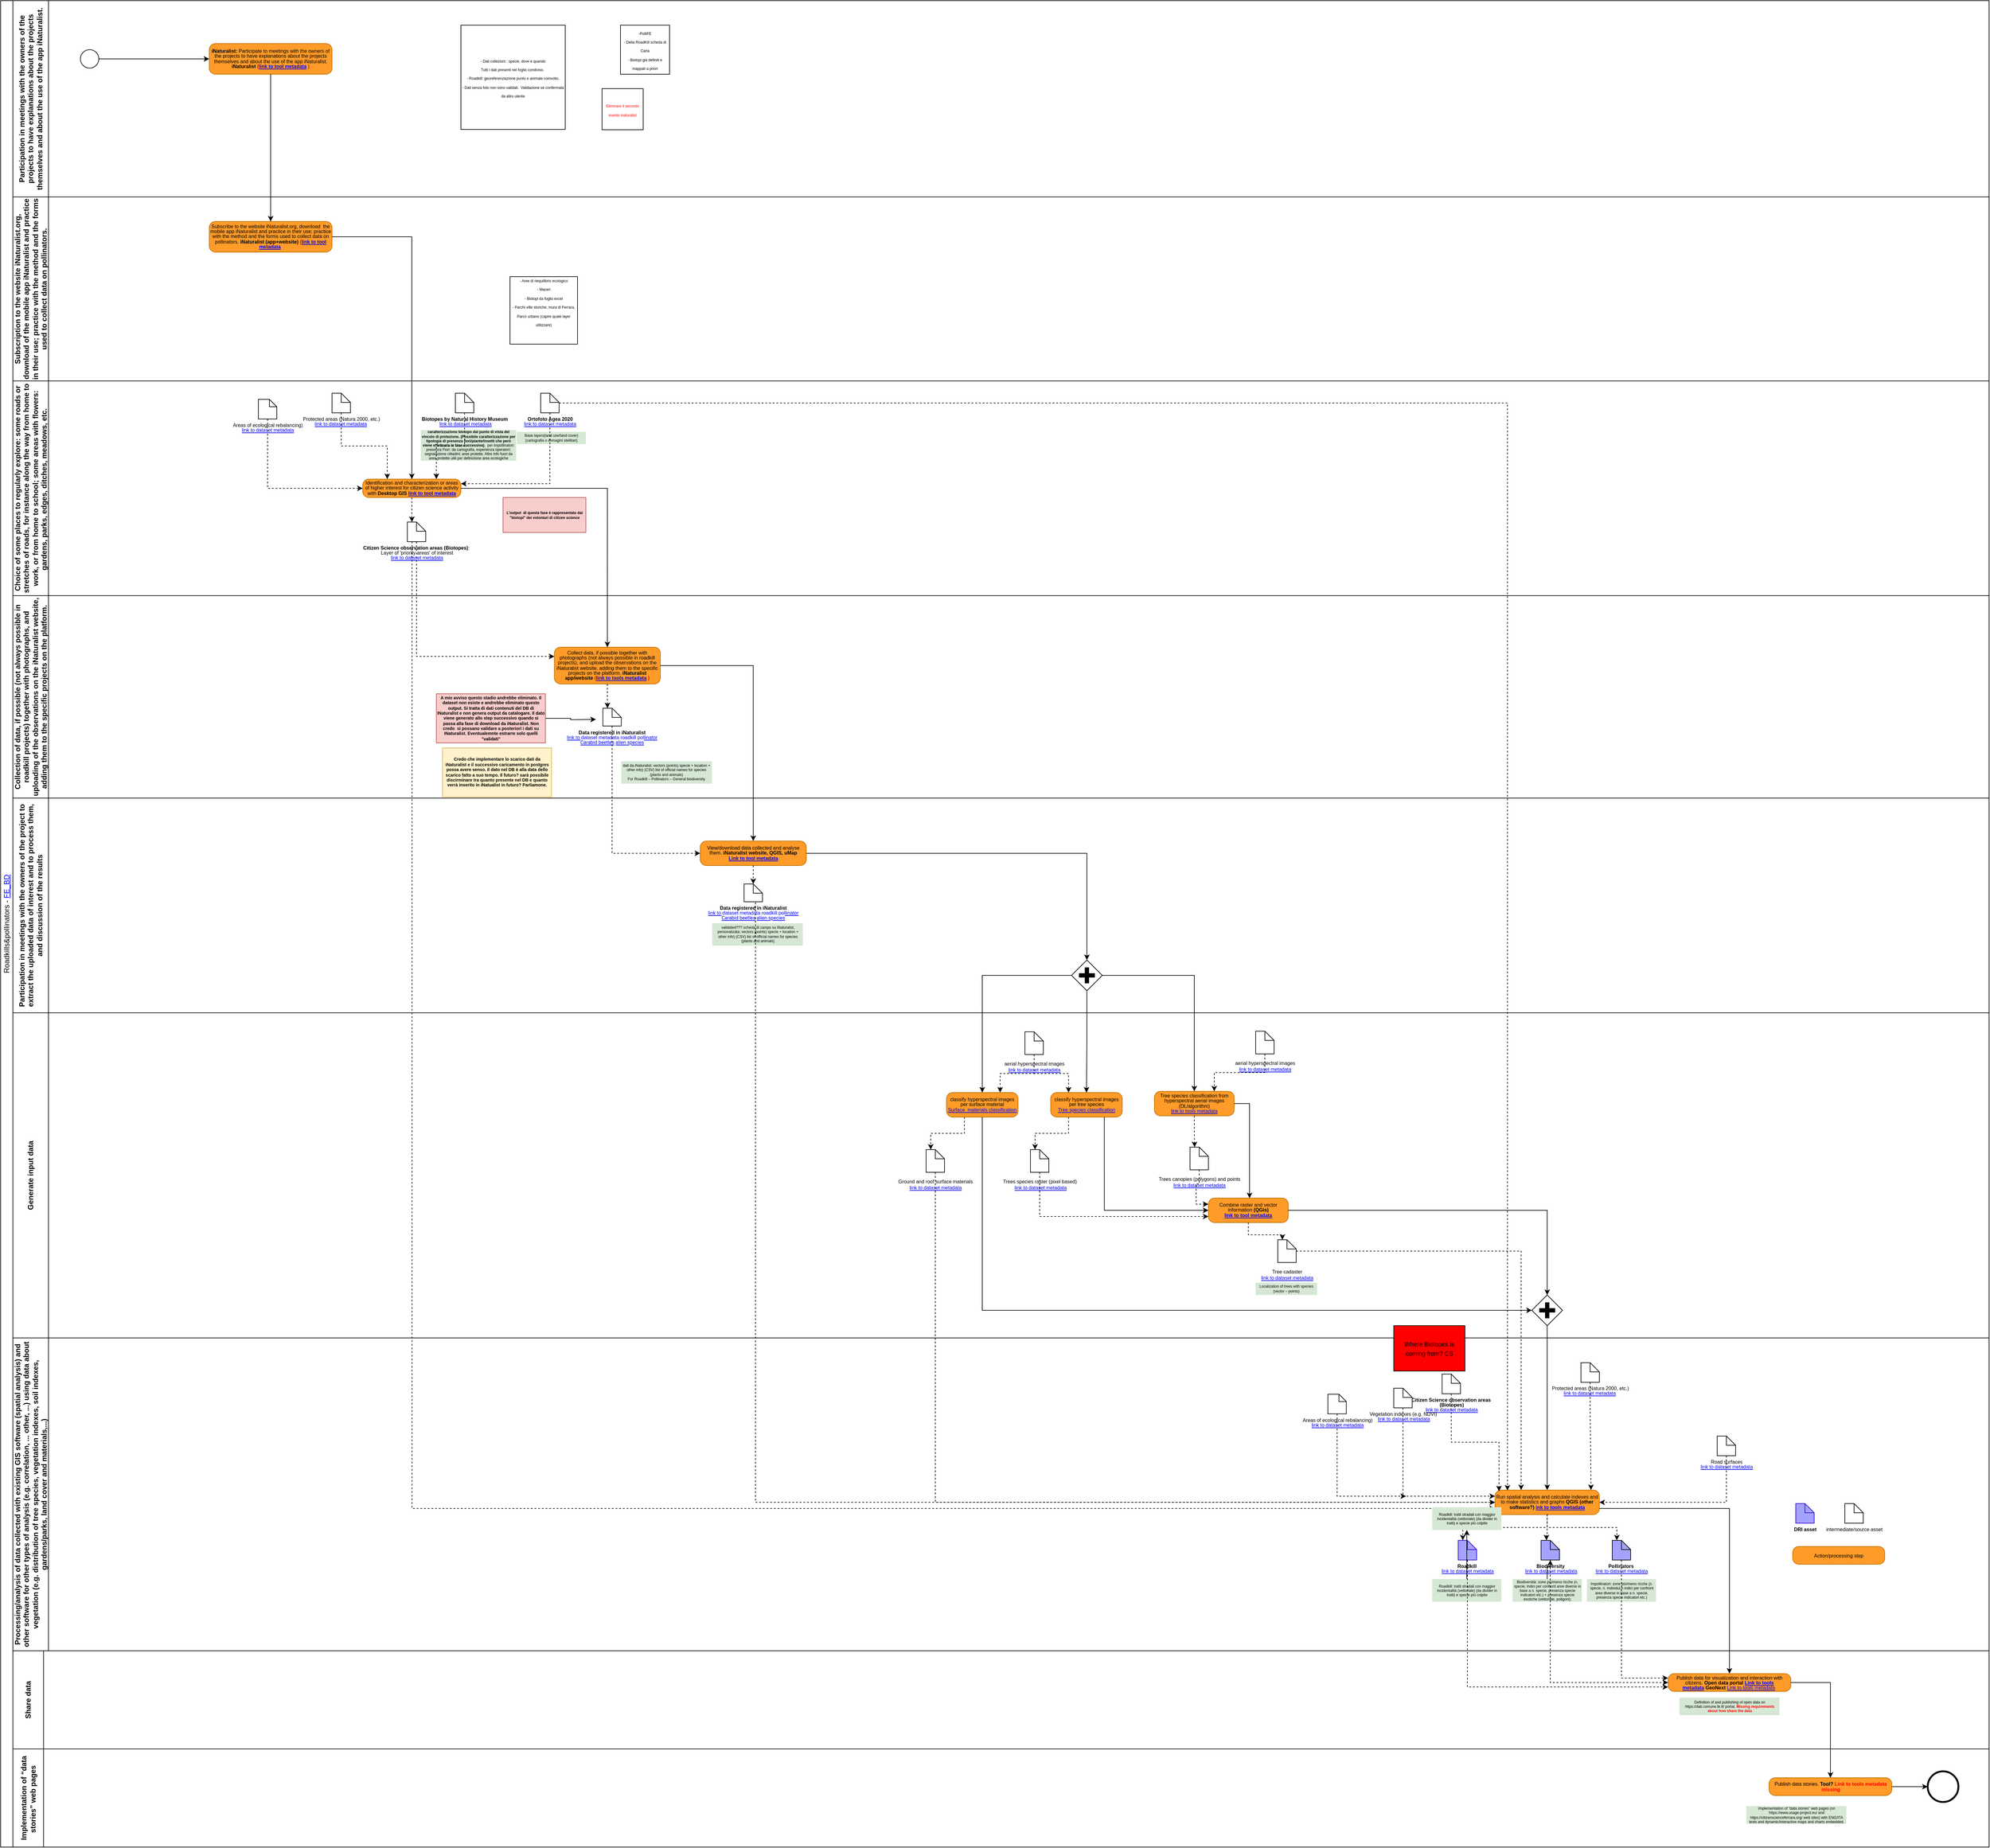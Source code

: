 <mxfile version="26.0.16">
  <diagram name="FE_BD" id="Q7eJ7Zwc9oSOGEFZ9IJi">
    <mxGraphModel grid="1" page="1" gridSize="10" guides="1" tooltips="1" connect="1" arrows="1" fold="1" pageScale="1" pageWidth="3300" pageHeight="4681" math="0" shadow="0">
      <root>
        <mxCell id="QH94bHe9y5cMc0w-zWV5-0" />
        <mxCell id="QH94bHe9y5cMc0w-zWV5-1" parent="QH94bHe9y5cMc0w-zWV5-0" />
        <mxCell id="QH94bHe9y5cMc0w-zWV5-2" value="Roadkills&amp;amp;pollinators - &lt;a href=&quot;https://docs.google.com/document/d/1Oi5IVTEn09S0krYWz__BLM1xXbL3CjuVJf6IZavMjow/edit&quot;&gt;FE_BD&lt;/a&gt;" style="swimlane;html=1;childLayout=stackLayout;resizeParent=1;resizeParentMax=0;horizontal=0;startSize=20;horizontalStack=0;whiteSpace=wrap;fontStyle=0" vertex="1" parent="QH94bHe9y5cMc0w-zWV5-1">
          <mxGeometry x="105" y="-4390" width="3240" height="3010" as="geometry">
            <mxRectangle x="99" y="-2240" width="40" height="50" as="alternateBounds" />
          </mxGeometry>
        </mxCell>
        <mxCell id="QH94bHe9y5cMc0w-zWV5-3" value="Participation in meetings with the owners of the projects to have explanations about the projects themselves and about the use of the app iNaturalist." style="swimlane;html=1;startSize=58;horizontal=0;whiteSpace=wrap;fillColor=none;" vertex="1" parent="QH94bHe9y5cMc0w-zWV5-2">
          <mxGeometry x="20" width="3220" height="320" as="geometry">
            <mxRectangle x="20" width="1133" height="30" as="alternateBounds" />
          </mxGeometry>
        </mxCell>
        <mxCell id="L2s0BmDEpx_reZJI2MdG-4" value="" style="edgeStyle=orthogonalEdgeStyle;rounded=0;orthogonalLoop=1;jettySize=auto;html=1;entryX=0;entryY=0.5;entryDx=0;entryDy=0;entryPerimeter=0;" edge="1" parent="QH94bHe9y5cMc0w-zWV5-3" source="QH94bHe9y5cMc0w-zWV5-5" target="QH94bHe9y5cMc0w-zWV5-6">
          <mxGeometry relative="1" as="geometry">
            <mxPoint x="200" y="95" as="targetPoint" />
          </mxGeometry>
        </mxCell>
        <mxCell id="QH94bHe9y5cMc0w-zWV5-5" value="" style="points=[[0.145,0.145,0],[0.5,0,0],[0.855,0.145,0],[1,0.5,0],[0.855,0.855,0],[0.5,1,0],[0.145,0.855,0],[0,0.5,0]];shape=mxgraph.bpmn.event;html=1;verticalLabelPosition=bottom;labelBackgroundColor=#ffffff;verticalAlign=top;align=center;perimeter=ellipsePerimeter;outlineConnect=0;aspect=fixed;outline=standard;symbol=general;" vertex="1" parent="QH94bHe9y5cMc0w-zWV5-3">
          <mxGeometry x="110" y="80" width="30" height="30" as="geometry" />
        </mxCell>
        <mxCell id="QH94bHe9y5cMc0w-zWV5-6" value="&lt;h6 style=&quot;line-height: 100%;&quot;&gt;&lt;font face=&quot;Arial&quot;&gt;&lt;span style=&quot;font-size: 8px;&quot;&gt;iNaturalist: &lt;/span&gt;&lt;span style=&quot;font-size: 8px; font-weight: 400;&quot;&gt;Participate to meetings with the owners of the projects to have explanations about the projects themselves and about the use of the app iNaturalist. &lt;/span&gt;&lt;span style=&quot;font-size: 8px;&quot;&gt;iNaturalist &lt;/span&gt;&lt;span style=&quot;font-size: 8px;&quot;&gt;&lt;font color=&quot;#ff0000&quot;&gt;(&lt;a href=&quot;https://usage.geocat.live/catalogue/srv/eng/catalog.search#/metadata/bc80bcfb-f193-4d86-aa17-5fb4aa3ce8cc&quot;&gt;link to tool metadata&lt;/a&gt;&amp;nbsp;)&lt;/font&gt;&lt;/span&gt;&lt;/font&gt;&lt;br&gt;&lt;/h6&gt;" style="points=[[0.25,0,0],[0.5,0,0],[0.75,0,0],[1,0.25,0],[1,0.5,0],[1,0.75,0],[0.75,1,0],[0.5,1,0],[0.25,1,0],[0,0.75,0],[0,0.5,0],[0,0.25,0]];shape=mxgraph.bpmn.task;whiteSpace=wrap;rectStyle=rounded;size=10;html=1;container=1;expand=0;collapsible=0;taskMarker=abstract;fillColor=#ff9b29;fontColor=#000000;strokeColor=#BD7000;" vertex="1" parent="QH94bHe9y5cMc0w-zWV5-3">
          <mxGeometry x="320" y="70" width="200" height="50" as="geometry" />
        </mxCell>
        <mxCell id="zHJqup3-87oVc6N3nDTX-0" value="&lt;font style=&quot;font-size: 6px;&quot;&gt;- Dati collezioni : specie, dove e quando&lt;/font&gt;&lt;div&gt;&lt;span style=&quot;font-size: 6px;&quot;&gt;Tutti i dati presenti nel foglio condiviso.&amp;nbsp;&lt;/span&gt;&lt;/div&gt;&lt;div&gt;&lt;span style=&quot;font-size: 6px;&quot;&gt;- Roadkill: georeferenziazione punto e animale coinvolto.&lt;/span&gt;&lt;/div&gt;&lt;div&gt;&lt;span style=&quot;font-size: 6px;&quot;&gt;- Dati senza foto non sono validati.&amp;nbsp; Validazione se confermata da altro utente&lt;/span&gt;&lt;/div&gt;" style="whiteSpace=wrap;html=1;aspect=fixed;" vertex="1" parent="QH94bHe9y5cMc0w-zWV5-3">
          <mxGeometry x="730" y="40" width="170" height="170" as="geometry" />
        </mxCell>
        <mxCell id="zHJqup3-87oVc6N3nDTX-1" value="&lt;span style=&quot;font-size: 6px;&quot;&gt;-PolliFE&lt;/span&gt;&lt;div&gt;&lt;span style=&quot;font-size: 6px;&quot;&gt;- Delta RoadKill scheda di Carla&lt;/span&gt;&lt;/div&gt;&lt;div&gt;&lt;span style=&quot;font-size: 6px;&quot;&gt;- Biotopi già definiti e mappati a priori&lt;/span&gt;&lt;/div&gt;" style="whiteSpace=wrap;html=1;aspect=fixed;" vertex="1" parent="QH94bHe9y5cMc0w-zWV5-3">
          <mxGeometry x="990" y="40" width="80" height="80" as="geometry" />
        </mxCell>
        <mxCell id="zHJqup3-87oVc6N3nDTX-2" value="&lt;div&gt;&lt;span style=&quot;font-size: 6px;&quot;&gt;&lt;font color=&quot;#ff0000&quot;&gt;Eliminare il secondo evento inaturalist&lt;/font&gt;&lt;/span&gt;&lt;/div&gt;" style="whiteSpace=wrap;html=1;aspect=fixed;" vertex="1" parent="QH94bHe9y5cMc0w-zWV5-3">
          <mxGeometry x="960" y="143.5" width="67" height="67" as="geometry" />
        </mxCell>
        <mxCell id="QH94bHe9y5cMc0w-zWV5-50" value="&lt;div&gt;Subscription to the website iNaturalist.org, download of the mobile app iNaturalist and practice in their use; practice with the method and the forms used to collect data on pollinators.&lt;/div&gt;" style="swimlane;html=1;startSize=58;horizontal=0;autosize=0;fixedWidth=0;whiteSpace=wrap;" vertex="1" parent="QH94bHe9y5cMc0w-zWV5-2">
          <mxGeometry x="20" y="320" width="3220" height="300" as="geometry" />
        </mxCell>
        <mxCell id="GaS0-L0VtB4SQCUaI428-0" value="&lt;h6 style=&quot;line-height: 100%;&quot;&gt;&lt;font face=&quot;Arial&quot;&gt;&lt;span style=&quot;font-size: 8px; font-weight: 400;&quot;&gt;Subscribe to the website iNaturalist.org, download&amp;nbsp; the mobile app iNaturalist and practice in their use; practice with the method and the forms used to collect data on pollinators.&lt;/span&gt;&lt;/font&gt;&amp;nbsp;&lt;span style=&quot;font-family: Arial; background-color: initial; font-size: 8px;&quot;&gt;iNaturalist (app+website)&amp;nbsp;&lt;/span&gt;&lt;span style=&quot;font-family: Arial; background-color: initial; font-size: 8px;&quot;&gt;&lt;font style=&quot;&quot; color=&quot;#ff0000&quot;&gt;(&lt;a href=&quot;https://usage.geocat.live/catalogue/srv/eng/catalog.search#/metadata/8ef2226c-7a3e-45cd-9a56-ff7ff7f6ff5d&quot;&gt;link to tool metadata&lt;/a&gt;&amp;nbsp;&lt;/font&gt;&lt;/span&gt;&lt;/h6&gt;" style="points=[[0.25,0,0],[0.5,0,0],[0.75,0,0],[1,0.25,0],[1,0.5,0],[1,0.75,0],[0.75,1,0],[0.5,1,0],[0.25,1,0],[0,0.75,0],[0,0.5,0],[0,0.25,0]];shape=mxgraph.bpmn.task;whiteSpace=wrap;rectStyle=rounded;size=10;html=1;container=1;expand=0;collapsible=0;taskMarker=abstract;fillColor=#ff9b29;fontColor=#000000;strokeColor=#BD7000;" vertex="1" parent="QH94bHe9y5cMc0w-zWV5-50">
          <mxGeometry x="320" y="40" width="200" height="50" as="geometry" />
        </mxCell>
        <mxCell id="zHJqup3-87oVc6N3nDTX-3" value="&lt;span style=&quot;font-size: 6px;&quot;&gt;- Aree di riequilibrio ecologico&lt;/span&gt;&lt;div&gt;&lt;span style=&quot;font-size: 6px;&quot;&gt;- Maceri&lt;/span&gt;&lt;/div&gt;&lt;div&gt;&lt;span style=&quot;font-size: 6px;&quot;&gt;- Biotopi da foglio excel&lt;/span&gt;&lt;/div&gt;&lt;div&gt;&lt;span style=&quot;font-size: 6px;&quot;&gt;- Parchi ville storiche, mura di Ferrara, Parco urbano (capire quale layer utilizzare)&lt;br&gt;&lt;/span&gt;&lt;div&gt;&lt;span style=&quot;font-size: 6px;&quot;&gt;&lt;br&gt;&lt;/span&gt;&lt;div&gt;&lt;span style=&quot;font-size: 6px;&quot;&gt;&lt;br&gt;&lt;/span&gt;&lt;/div&gt;&lt;/div&gt;&lt;/div&gt;" style="whiteSpace=wrap;html=1;aspect=fixed;" vertex="1" parent="QH94bHe9y5cMc0w-zWV5-50">
          <mxGeometry x="810" y="130" width="110" height="110" as="geometry" />
        </mxCell>
        <mxCell id="QH94bHe9y5cMc0w-zWV5-66" value="&lt;div&gt;Choice of some places to regularly explore: some roads or stretches of roads, for instance along the way from home to work, or from home to school; some areas with flowers: gardens, parks, edges, ditches, meadows, etc.&amp;nbsp;&lt;/div&gt;" style="swimlane;html=1;startSize=58;horizontal=0;whiteSpace=wrap;" vertex="1" parent="QH94bHe9y5cMc0w-zWV5-2">
          <mxGeometry x="20" y="620" width="3220" height="350" as="geometry" />
        </mxCell>
        <mxCell id="GaS0-L0VtB4SQCUaI428-8" value="&lt;h6 style=&quot;line-height: 100%;&quot;&gt;&lt;font face=&quot;Arial&quot;&gt;&lt;span style=&quot;font-size: 8px; font-weight: 400;&quot;&gt;Identification and characterization or areas of higher interest for citizen science activity with&amp;nbsp;&lt;/span&gt;&lt;span style=&quot;font-size: 8px;&quot;&gt;Desktop GIS&amp;nbsp;&lt;/span&gt;&lt;span style=&quot;font-size: 8px;&quot;&gt;&lt;font color=&quot;#ff0000&quot;&gt;&lt;a href=&quot;https://usage.geocat.live/catalogue/srv/eng/catalog.search#/metadata/2dccbea6-8c1f-4402-af6d-78382cc6e8a1&quot;&gt;link to tool metadata&lt;/a&gt;&lt;/font&gt;&lt;/span&gt;&lt;/font&gt;&lt;br&gt;&lt;/h6&gt;" style="points=[[0.25,0,0],[0.5,0,0],[0.75,0,0],[1,0.25,0],[1,0.5,0],[1,0.75,0],[0.75,1,0],[0.5,1,0],[0.25,1,0],[0,0.75,0],[0,0.5,0],[0,0.25,0]];shape=mxgraph.bpmn.task;whiteSpace=wrap;rectStyle=rounded;size=10;html=1;container=1;expand=0;collapsible=0;taskMarker=abstract;fillColor=#ff9b29;fontColor=#000000;strokeColor=#BD7000;" vertex="1" parent="QH94bHe9y5cMc0w-zWV5-66">
          <mxGeometry x="570" y="160" width="160" height="30" as="geometry" />
        </mxCell>
        <UserObject label="&lt;div style=&quot;line-height: 100%; font-size: 8px;&quot;&gt;&lt;div style=&quot;line-height: 100%;&quot;&gt;&lt;div style=&quot;line-height: 100%;&quot;&gt;&lt;span style=&quot;background-color: initial;&quot;&gt;&lt;b style=&quot;&quot;&gt;Biotopes by Natural History Museum&lt;/b&gt;&lt;/span&gt;&lt;/div&gt;&lt;div style=&quot;line-height: 100%;&quot;&gt;&lt;span style=&quot;background-color: initial; font-family: Arial;&quot;&gt;&amp;nbsp;&lt;/span&gt;&lt;a style=&quot;background-color: initial; font-family: Arial;&quot; href=&quot;https://usage.geocat.live/&quot;&gt;link to dataset metadata&lt;/a&gt;&lt;br&gt;&lt;/div&gt;&lt;/div&gt;&lt;/div&gt;" id="GaS0-L0VtB4SQCUaI428-11">
          <mxCell style="shape=mxgraph.bpmn.data;labelPosition=center;verticalLabelPosition=bottom;align=center;verticalAlign=top;size=15;html=1;" vertex="1" parent="QH94bHe9y5cMc0w-zWV5-66">
            <mxGeometry x="721" y="20" width="30" height="32" as="geometry" />
          </mxCell>
        </UserObject>
        <mxCell id="GaS0-L0VtB4SQCUaI428-12" value="&lt;div style=&quot;&quot;&gt;&lt;div style=&quot;&quot;&gt;caratterizzazione biotopo dal punto di vista del vincolo di protezione. (Possibile caratterizzazione per tipologia di presenza fiori/piante/insetti che però viene effettuata in fase successiva)&lt;span style=&quot;font-weight: 400;&quot;&gt;.&amp;nbsp; per impollinatori: presenza Fiori: da cartografia, esperienza operatori; segnalazione cittadini; aree protette. Altre info fuori da aree protette utili per definizione aree ecologiche&lt;/span&gt;&lt;br&gt;&lt;/div&gt;&lt;/div&gt;" style="text;html=1;strokeColor=none;fillColor=#d5e8d4;align=center;verticalAlign=middle;rounded=0;whiteSpace=wrap;spacing=2;fontSize=6;labelBackgroundColor=none;fontStyle=1" vertex="1" parent="QH94bHe9y5cMc0w-zWV5-66">
          <mxGeometry x="664.69" y="80" width="155.31" height="50" as="geometry" />
        </mxCell>
        <UserObject label="&lt;div style=&quot;line-height: 100%; font-size: 8px;&quot;&gt;&lt;div style=&quot;line-height: 100%;&quot;&gt;&lt;div style=&quot;line-height: 100%;&quot;&gt;Protected areas (Natura 2000, etc.)&lt;/div&gt;&lt;div style=&quot;line-height: 100%;&quot;&gt;&lt;a href=&quot;https://usage.geocat.live/catalogue/srv/eng/catalog.search#/metadata/799a2f82-902f-435f-80c6-a1bc545c49c6&quot; style=&quot;background-color: initial; font-family: Arial;&quot;&gt;link to dataset metadata&lt;/a&gt;&amp;nbsp;&lt;br&gt;&lt;/div&gt;&lt;/div&gt;&lt;/div&gt;" id="GaS0-L0VtB4SQCUaI428-13">
          <mxCell style="shape=mxgraph.bpmn.data;labelPosition=center;verticalLabelPosition=bottom;align=center;verticalAlign=top;size=15;html=1;" vertex="1" parent="QH94bHe9y5cMc0w-zWV5-66">
            <mxGeometry x="520" y="20" width="30" height="32" as="geometry" />
          </mxCell>
        </UserObject>
        <UserObject label="&lt;div style=&quot;line-height: 100%; font-size: 8px;&quot;&gt;&lt;div style=&quot;line-height: 100%;&quot;&gt;&lt;div style=&quot;line-height: 100%;&quot;&gt;&lt;b&gt;Ortofoto Agea 2020&lt;/b&gt;&lt;/div&gt;&lt;div style=&quot;line-height: 100%;&quot;&gt;&lt;a style=&quot;background-color: initial; font-family: Arial;&quot; href=&quot;https://geoportale.regione.emilia-romagna.it/servizi/servizi-ogc/elenco-capabilities-dei-servizi-wms/cartografia-di-base/service-34&quot;&gt;link to dataset metadata&lt;/a&gt;&lt;br&gt;&lt;/div&gt;&lt;/div&gt;&lt;/div&gt;" id="GaS0-L0VtB4SQCUaI428-14">
          <mxCell style="shape=mxgraph.bpmn.data;labelPosition=center;verticalLabelPosition=bottom;align=center;verticalAlign=top;size=15;html=1;" vertex="1" parent="QH94bHe9y5cMc0w-zWV5-66">
            <mxGeometry x="860" y="20" width="30" height="32" as="geometry" />
          </mxCell>
        </UserObject>
        <mxCell id="GaS0-L0VtB4SQCUaI428-15" value="&lt;div style=&quot;&quot;&gt;&lt;div style=&quot;&quot;&gt;&lt;span style=&quot;font-weight: 400;&quot;&gt;Base layers(land use/land cover) (cartografia o immagini stellitari)&lt;/span&gt;&lt;br&gt;&lt;/div&gt;&lt;/div&gt;" style="text;html=1;strokeColor=none;fillColor=#d5e8d4;align=center;verticalAlign=middle;rounded=0;whiteSpace=wrap;spacing=2;fontSize=6;labelBackgroundColor=none;fontStyle=1" vertex="1" parent="QH94bHe9y5cMc0w-zWV5-66">
          <mxGeometry x="821" y="83" width="112.62" height="20" as="geometry" />
        </mxCell>
        <mxCell id="GaS0-L0VtB4SQCUaI428-16" style="edgeStyle=orthogonalEdgeStyle;rounded=0;orthogonalLoop=1;jettySize=auto;html=1;entryX=0.25;entryY=0;entryDx=0;entryDy=0;entryPerimeter=0;exitX=0.5;exitY=1;exitDx=0;exitDy=0;exitPerimeter=0;dashed=1;" edge="1" parent="QH94bHe9y5cMc0w-zWV5-66" source="GaS0-L0VtB4SQCUaI428-13" target="GaS0-L0VtB4SQCUaI428-8">
          <mxGeometry relative="1" as="geometry" />
        </mxCell>
        <mxCell id="GaS0-L0VtB4SQCUaI428-17" style="edgeStyle=orthogonalEdgeStyle;rounded=0;orthogonalLoop=1;jettySize=auto;html=1;entryX=0.75;entryY=0;entryDx=0;entryDy=0;entryPerimeter=0;dashed=1;" edge="1" parent="QH94bHe9y5cMc0w-zWV5-66" source="GaS0-L0VtB4SQCUaI428-11" target="GaS0-L0VtB4SQCUaI428-8">
          <mxGeometry relative="1" as="geometry" />
        </mxCell>
        <mxCell id="GaS0-L0VtB4SQCUaI428-18" style="edgeStyle=orthogonalEdgeStyle;rounded=0;orthogonalLoop=1;jettySize=auto;html=1;entryX=1;entryY=0.25;entryDx=0;entryDy=0;entryPerimeter=0;exitX=0.5;exitY=1;exitDx=0;exitDy=0;exitPerimeter=0;dashed=1;" edge="1" parent="QH94bHe9y5cMc0w-zWV5-66" source="GaS0-L0VtB4SQCUaI428-14" target="GaS0-L0VtB4SQCUaI428-8">
          <mxGeometry relative="1" as="geometry" />
        </mxCell>
        <UserObject label="&lt;div style=&quot;line-height: 100%; font-size: 8px;&quot;&gt;&lt;div style=&quot;line-height: 100%;&quot;&gt;&lt;div style=&quot;line-height: 100%;&quot;&gt;&lt;b&gt;Citizen Science observation areas (Biotopes)&lt;/b&gt;:&amp;nbsp;&lt;/div&gt;&lt;div style=&quot;line-height: 100%;&quot;&gt;Layer of &#39;priority areas&#39; of interest&lt;/div&gt;&lt;div style=&quot;line-height: 100%;&quot;&gt;&lt;a href=&quot;https://usage.geocat.live/catalogue/srv/ita/catalog.search#/metadata/684b76aa-101f-48a2-9c32-7f63f279cf9b&quot; style=&quot;background-color: initial; font-family: Arial;&quot;&gt;link to dataset metadata&lt;/a&gt;&lt;br&gt;&lt;/div&gt;&lt;/div&gt;&lt;/div&gt;" id="GaS0-L0VtB4SQCUaI428-19">
          <mxCell style="shape=mxgraph.bpmn.data;labelPosition=center;verticalLabelPosition=bottom;align=center;verticalAlign=top;size=15;html=1;" vertex="1" parent="QH94bHe9y5cMc0w-zWV5-66">
            <mxGeometry x="642.69" y="230" width="30" height="32" as="geometry" />
          </mxCell>
        </UserObject>
        <mxCell id="GaS0-L0VtB4SQCUaI428-20" style="edgeStyle=orthogonalEdgeStyle;rounded=0;orthogonalLoop=1;jettySize=auto;html=1;entryX=0;entryY=0;entryDx=7.5;entryDy=0;entryPerimeter=0;dashed=1;" edge="1" parent="QH94bHe9y5cMc0w-zWV5-66" source="GaS0-L0VtB4SQCUaI428-8" target="GaS0-L0VtB4SQCUaI428-19">
          <mxGeometry relative="1" as="geometry" />
        </mxCell>
        <UserObject label="&lt;div style=&quot;line-height: 100%; font-size: 8px;&quot;&gt;&lt;div style=&quot;line-height: 100%;&quot;&gt;&lt;div style=&quot;line-height: 100%;&quot;&gt;Areas of ecological rebalancing)&lt;/div&gt;&lt;div style=&quot;line-height: 100%;&quot;&gt;&lt;span style=&quot;background-color: initial; font-family: Arial;&quot;&gt;&amp;nbsp;&lt;/span&gt;&lt;a style=&quot;background-color: initial; font-family: Arial;&quot; href=&quot;https://usage.geocat.live/catalogue/srv/eng/catalog.search#/metadata/da7dc732-d338-491f-819e-0e455faaae17&quot;&gt;link to dataset metadata&lt;/a&gt;&lt;span style=&quot;background-color: initial;&quot;&gt;&amp;nbsp;&lt;/span&gt;&lt;/div&gt;&lt;/div&gt;&lt;/div&gt;" id="L2s0BmDEpx_reZJI2MdG-26">
          <mxCell style="shape=mxgraph.bpmn.data;labelPosition=center;verticalLabelPosition=bottom;align=center;verticalAlign=top;size=12;html=1;" vertex="1" parent="QH94bHe9y5cMc0w-zWV5-66">
            <mxGeometry x="400" y="30" width="30" height="32" as="geometry" />
          </mxCell>
        </UserObject>
        <mxCell id="L2s0BmDEpx_reZJI2MdG-30" style="edgeStyle=orthogonalEdgeStyle;rounded=0;orthogonalLoop=1;jettySize=auto;html=1;exitX=0.5;exitY=1;exitDx=0;exitDy=0;exitPerimeter=0;entryX=0;entryY=0.5;entryDx=0;entryDy=0;entryPerimeter=0;dashed=1;" edge="1" parent="QH94bHe9y5cMc0w-zWV5-66" source="L2s0BmDEpx_reZJI2MdG-26" target="GaS0-L0VtB4SQCUaI428-8">
          <mxGeometry relative="1" as="geometry" />
        </mxCell>
        <mxCell id="2YRG8rmBC-fYnnJ7fRjZ-10" value="&lt;div style=&quot;&quot;&gt;&lt;div style=&quot;&quot;&gt;L&#39;output&amp;nbsp; di questa fase è rappresentato dai &quot;biotopi&quot; dei volontari di citizen science&lt;/div&gt;&lt;/div&gt;" style="text;html=1;strokeColor=#b85450;fillColor=#f8cecc;align=center;verticalAlign=middle;rounded=0;whiteSpace=wrap;spacing=2;fontSize=6;labelBackgroundColor=none;fontStyle=1" vertex="1" parent="QH94bHe9y5cMc0w-zWV5-66">
          <mxGeometry x="798.62" y="190" width="135" height="57" as="geometry" />
        </mxCell>
        <mxCell id="GaS0-L0VtB4SQCUaI428-21" value="Collection of data, if possible (not always possible in roadkill projects) together with photographs, and uploading of the observations on the iNaturalist website, adding them to the specific projects on the platform." style="swimlane;html=1;startSize=58;horizontal=0;whiteSpace=wrap;" vertex="1" parent="QH94bHe9y5cMc0w-zWV5-2">
          <mxGeometry x="20" y="970" width="3220" height="330" as="geometry" />
        </mxCell>
        <mxCell id="GaS0-L0VtB4SQCUaI428-34" value="&lt;h6 style=&quot;line-height: 100%;&quot;&gt;&lt;font face=&quot;Arial&quot;&gt;&lt;span style=&quot;font-size: 8px; font-weight: 400;&quot;&gt;Collect data, if possible together with photographs&amp;nbsp;&lt;/span&gt;&lt;/font&gt;&lt;span style=&quot;font-weight: normal;&quot;&gt;(not always possible in roadkill projects), and upload the observations on the iNaturalist website, adding them to the specific projects on the platform.&lt;/span&gt;&amp;nbsp;&lt;span style=&quot;font-family: Arial; background-color: initial; font-size: 8px;&quot;&gt;iNaturalist app/website&amp;nbsp;&lt;/span&gt;&lt;span style=&quot;font-family: Arial; background-color: initial; font-size: 8px;&quot;&gt;&lt;font color=&quot;#ff0000&quot; style=&quot;&quot;&gt;(&lt;a href=&quot;https://usage.geocat.live/catalogue/srv/eng/catalog.search#/metadata/bc80bcfb-f193-4d86-aa17-5fb4aa3ce8cc&quot;&gt;link to tools metadata&lt;/a&gt;&amp;nbsp;)&lt;/font&gt;&lt;/span&gt;&lt;/h6&gt;" style="points=[[0.25,0,0],[0.5,0,0],[0.75,0,0],[1,0.25,0],[1,0.5,0],[1,0.75,0],[0.75,1,0],[0.5,1,0],[0.25,1,0],[0,0.75,0],[0,0.5,0],[0,0.25,0]];shape=mxgraph.bpmn.task;whiteSpace=wrap;rectStyle=rounded;size=10;html=1;container=1;expand=0;collapsible=0;taskMarker=abstract;fillColor=#ff9b29;fontColor=#000000;strokeColor=#BD7000;" vertex="1" parent="GaS0-L0VtB4SQCUaI428-21">
          <mxGeometry x="882.31" y="84" width="172.69" height="60" as="geometry" />
        </mxCell>
        <UserObject label="&lt;div style=&quot;line-height: 100%;&quot;&gt;&lt;div style=&quot;line-height: 100%;&quot;&gt;&lt;div style=&quot;font-size: 8px; line-height: 100%;&quot;&gt;&lt;b&gt;Data registered in iNaturalist&lt;/b&gt;&lt;/div&gt;&lt;div style=&quot;font-size: 8px; line-height: 100%;&quot;&gt;&lt;span style=&quot;background-color: initial; font-family: Arial;&quot;&gt;&amp;nbsp;&lt;/span&gt;&lt;a href=&quot;https://usage.geocat.live/catalogue/srv/eng/catalog.search#/metadata/0f9c9ad5-e3e8-4fb2-88e9-422908c2c9e2&quot;&gt;&lt;font face=&quot;Arial&quot;&gt;link to dataset metadata&lt;/font&gt;&amp;nbsp;roadkill&lt;/a&gt;&amp;nbsp;&lt;a href=&quot;https://usage.geocat.live/catalogue/srv/ita/catalog.search#/metadata/179894de-144d-4c0c-9a87-52f2431d5d95&quot;&gt;pollinator&lt;/a&gt;&amp;nbsp;&lt;/div&gt;&lt;div style=&quot;font-size: 8px; line-height: 100%;&quot;&gt;&lt;span style=&quot;background-color: rgb(255, 255, 255); color: rgb(51, 51, 51); font-family: &amp;quot;Space Grotesk&amp;quot;, Roboto, &amp;quot;Open Sans&amp;quot;, Helvetica, Arial, sans-serif; text-align: start; text-wrap: wrap;&quot;&gt;&lt;a href=&quot;https://usage.geocat.live/catalogue/srv/eng/catalog.search#/metadata/38066bba-c8ab-44bc-9e16-0196d9fb092e&quot;&gt;Carabid beetles&lt;/a&gt;&amp;nbsp;&lt;/span&gt;&lt;span style=&quot;background-color: rgb(255, 255, 255); color: rgb(51, 51, 51); font-family: &amp;quot;Space Grotesk&amp;quot;, Roboto, &amp;quot;Open Sans&amp;quot;, Helvetica, Arial, sans-serif; text-align: start; text-wrap: wrap;&quot;&gt;&lt;a href=&quot;https://usage.geocat.live/catalogue/srv/eng/catalog.search#/metadata/99623a0e-5097-49fc-a7d3-dbbc7eadf312&quot;&gt;alien species&lt;/a&gt;&lt;/span&gt;&lt;/div&gt;&lt;/div&gt;&lt;/div&gt;" id="GaS0-L0VtB4SQCUaI428-38">
          <mxCell style="shape=mxgraph.bpmn.data;labelPosition=center;verticalLabelPosition=bottom;align=center;verticalAlign=top;size=15;html=1;" vertex="1" parent="GaS0-L0VtB4SQCUaI428-21">
            <mxGeometry x="961.34" y="183.5" width="30" height="29" as="geometry" />
          </mxCell>
        </UserObject>
        <mxCell id="GaS0-L0VtB4SQCUaI428-39" value="&lt;div style=&quot;&quot;&gt;&lt;div style=&quot;&quot;&gt;&lt;div&gt;dati da iNaturalist: vectors (points) specie + location + other info) (CSV) list of official names for species (plants and animals)&lt;/div&gt;&lt;div&gt;For Roadkill – Pollinators – General biodiversity&lt;/div&gt;&lt;/div&gt;&lt;/div&gt;" style="text;html=1;strokeColor=none;fillColor=#d5e8d4;align=center;verticalAlign=middle;rounded=0;whiteSpace=wrap;spacing=2;fontSize=6;labelBackgroundColor=none;fontStyle=0" vertex="1" parent="GaS0-L0VtB4SQCUaI428-21">
          <mxGeometry x="991.34" y="270" width="147.66" height="36.5" as="geometry" />
        </mxCell>
        <mxCell id="GaS0-L0VtB4SQCUaI428-40" style="edgeStyle=orthogonalEdgeStyle;rounded=0;orthogonalLoop=1;jettySize=auto;html=1;entryX=0;entryY=0;entryDx=7.5;entryDy=0;entryPerimeter=0;dashed=1;" edge="1" parent="GaS0-L0VtB4SQCUaI428-21" source="GaS0-L0VtB4SQCUaI428-34" target="GaS0-L0VtB4SQCUaI428-38">
          <mxGeometry relative="1" as="geometry" />
        </mxCell>
        <mxCell id="L2s0BmDEpx_reZJI2MdG-25" style="edgeStyle=orthogonalEdgeStyle;rounded=0;orthogonalLoop=1;jettySize=auto;html=1;exitX=0.5;exitY=1;exitDx=0;exitDy=0;exitPerimeter=0;dashed=1;" edge="1" parent="GaS0-L0VtB4SQCUaI428-21">
          <mxGeometry relative="1" as="geometry">
            <mxPoint x="185" y="84" as="sourcePoint" />
          </mxGeometry>
        </mxCell>
        <mxCell id="2YRG8rmBC-fYnnJ7fRjZ-9" style="edgeStyle=orthogonalEdgeStyle;rounded=0;orthogonalLoop=1;jettySize=auto;html=1;exitX=1;exitY=0.5;exitDx=0;exitDy=0;" edge="1" parent="GaS0-L0VtB4SQCUaI428-21" source="2YRG8rmBC-fYnnJ7fRjZ-7">
          <mxGeometry relative="1" as="geometry">
            <mxPoint x="950" y="201.714" as="targetPoint" />
          </mxGeometry>
        </mxCell>
        <mxCell id="2YRG8rmBC-fYnnJ7fRjZ-7" value="&lt;div style=&quot;&quot;&gt;&lt;div style=&quot;&quot;&gt;&lt;div&gt;&lt;b&gt;&lt;font style=&quot;font-size: 7px;&quot;&gt;A mio avviso questo stadio andrebbe eliminato. Il dataset non esiste e andrebbe eliminato questo output. Si tratta di dati contenuti del DB di INaturalist e non genera output da catalogare. Il dato viene generato allo step successivo quando si passa alla fase di download da iNaturalist. Non credo&amp;nbsp; si possano validare a posteriori i dati su INaturalist. Eventualemnte estrarre solo quelli &quot;validati&quot;&lt;/font&gt;&lt;/b&gt;&lt;/div&gt;&lt;/div&gt;&lt;/div&gt;" style="text;html=1;strokeColor=#b85450;fillColor=#f8cecc;align=center;verticalAlign=middle;rounded=0;whiteSpace=wrap;spacing=2;fontSize=6;labelBackgroundColor=none;fontStyle=0" vertex="1" parent="GaS0-L0VtB4SQCUaI428-21">
          <mxGeometry x="690" y="160" width="177.66" height="80" as="geometry" />
        </mxCell>
        <mxCell id="sz0j-iLpgq3q0BHEKAW2-8" value="&lt;div style=&quot;&quot;&gt;&lt;div style=&quot;&quot;&gt;&lt;span style=&quot;font-size: 7px;&quot;&gt;&lt;b&gt;Credo che implementare lo scarico dati da iNaturalist e il successivo caricamento in postgres possa avere senso. Il dato nel DB è alla data dello scarico fatto a suo tempo. Il futuro? sarà possibile discirminare tra quanto presente nel DB e quanto verrà inserito in iNatualist in futuro? Parliamone.&lt;/b&gt;&lt;/span&gt;&lt;/div&gt;&lt;/div&gt;" style="text;html=1;strokeColor=#d6b656;fillColor=#fff2cc;align=center;verticalAlign=middle;rounded=0;whiteSpace=wrap;spacing=2;fontSize=6;labelBackgroundColor=none;fontStyle=0" vertex="1" parent="GaS0-L0VtB4SQCUaI428-21">
          <mxGeometry x="700" y="248.25" width="177.66" height="80" as="geometry" />
        </mxCell>
        <mxCell id="GaS0-L0VtB4SQCUaI428-22" value="&lt;div&gt;Participation in meetings with the owners of the project to extract the uploaded data of interest and to process them, and discussion of the results&lt;/div&gt;" style="swimlane;html=1;startSize=58;horizontal=0;whiteSpace=wrap;" vertex="1" parent="QH94bHe9y5cMc0w-zWV5-2">
          <mxGeometry x="20" y="1300" width="3220" height="350" as="geometry" />
        </mxCell>
        <mxCell id="GaS0-L0VtB4SQCUaI428-41" value="&lt;h6 style=&quot;line-height: 100%;&quot;&gt;&lt;font face=&quot;Arial&quot;&gt;&lt;span style=&quot;font-size: 8px; font-weight: 400;&quot;&gt;View/download data collected and analyse them&lt;/span&gt;&lt;/font&gt;&lt;span style=&quot;font-weight: normal;&quot;&gt;.&lt;/span&gt;&amp;nbsp;&lt;span style=&quot;font-family: Arial; background-color: initial; font-size: 8px;&quot;&gt;iNaturalist website, QGIS, uMap&lt;br&gt;&lt;/span&gt;&lt;span style=&quot;font-family: Arial; background-color: initial; font-size: 8px;&quot;&gt;&lt;font style=&quot;&quot; color=&quot;#ff0000&quot;&gt;&lt;a href=&quot;https://usage.geocat.live/catalogue/srv/eng/catalog.search#/metadata/2dccbea6-8c1f-4402-af6d-78382cc6e8a1&quot;&gt;Link to tool metadata&lt;/a&gt;&lt;/font&gt;&lt;/span&gt;&lt;/h6&gt;" style="points=[[0.25,0,0],[0.5,0,0],[0.75,0,0],[1,0.25,0],[1,0.5,0],[1,0.75,0],[0.75,1,0],[0.5,1,0],[0.25,1,0],[0,0.75,0],[0,0.5,0],[0,0.25,0]];shape=mxgraph.bpmn.task;whiteSpace=wrap;rectStyle=rounded;size=10;html=1;container=1;expand=0;collapsible=0;taskMarker=abstract;fillColor=#ff9b29;fontColor=#000000;strokeColor=#BD7000;" vertex="1" parent="GaS0-L0VtB4SQCUaI428-22">
          <mxGeometry x="1120" y="70" width="172.69" height="40" as="geometry" />
        </mxCell>
        <mxCell id="GaS0-L0VtB4SQCUaI428-45" value="&lt;div style=&quot;&quot;&gt;&lt;div style=&quot;&quot;&gt;validated??? scheda di campo su iNaturalist, personalizata: vectors (points) specie + location + other info) (CSV) list of official names for species (plants and animals)&lt;br&gt;&lt;/div&gt;&lt;/div&gt;" style="text;html=1;strokeColor=none;fillColor=#d5e8d4;align=center;verticalAlign=middle;rounded=0;whiteSpace=wrap;spacing=2;fontSize=6;labelBackgroundColor=none;fontStyle=0" vertex="1" parent="GaS0-L0VtB4SQCUaI428-22">
          <mxGeometry x="1139.51" y="204" width="147.66" height="36.5" as="geometry" />
        </mxCell>
        <mxCell id="GaS0-L0VtB4SQCUaI428-46" style="edgeStyle=orthogonalEdgeStyle;rounded=0;orthogonalLoop=1;jettySize=auto;html=1;entryX=0;entryY=0;entryDx=15;entryDy=0;entryPerimeter=0;dashed=1;" edge="1" parent="GaS0-L0VtB4SQCUaI428-22" source="GaS0-L0VtB4SQCUaI428-41" target="1cq_L6TlNGNPYza9P-DU-2">
          <mxGeometry relative="1" as="geometry">
            <mxPoint x="1206.53" y="143.5" as="targetPoint" />
          </mxGeometry>
        </mxCell>
        <mxCell id="GaS0-L0VtB4SQCUaI428-57" value="" style="points=[[0.25,0.25,0],[0.5,0,0],[0.75,0.25,0],[1,0.5,0],[0.75,0.75,0],[0.5,1,0],[0.25,0.75,0],[0,0.5,0]];shape=mxgraph.bpmn.gateway2;html=1;verticalLabelPosition=bottom;labelBackgroundColor=#ffffff;verticalAlign=top;align=center;perimeter=rhombusPerimeter;outlineConnect=0;outline=none;symbol=none;gwType=parallel;" vertex="1" parent="GaS0-L0VtB4SQCUaI428-22">
          <mxGeometry x="1725" y="264" width="50" height="50" as="geometry" />
        </mxCell>
        <mxCell id="GaS0-L0VtB4SQCUaI428-47" style="edgeStyle=orthogonalEdgeStyle;rounded=0;orthogonalLoop=1;jettySize=auto;html=1;entryX=0.5;entryY=0;entryDx=0;entryDy=0;entryPerimeter=0;" edge="1" parent="GaS0-L0VtB4SQCUaI428-22" source="GaS0-L0VtB4SQCUaI428-41" target="GaS0-L0VtB4SQCUaI428-57">
          <mxGeometry relative="1" as="geometry" />
        </mxCell>
        <UserObject label="&lt;div style=&quot;line-height: 100%;&quot;&gt;&lt;div style=&quot;line-height: 100%;&quot;&gt;&lt;div style=&quot;font-size: 8px; line-height: 100%;&quot;&gt;&lt;b&gt;Data registered in iNaturalist&lt;/b&gt;&lt;/div&gt;&lt;div style=&quot;font-size: 8px; line-height: 100%;&quot;&gt;&lt;span style=&quot;background-color: initial; font-family: Arial;&quot;&gt;&amp;nbsp;&lt;/span&gt;&lt;a href=&quot;https://usage.geocat.live/catalogue/srv/eng/catalog.search#/metadata/0f9c9ad5-e3e8-4fb2-88e9-422908c2c9e2&quot;&gt;&lt;font face=&quot;Arial&quot;&gt;link to dataset metadata&lt;/font&gt;&amp;nbsp;roadkill&lt;/a&gt;&amp;nbsp;&lt;a href=&quot;https://usage.geocat.live/catalogue/srv/ita/catalog.search#/metadata/179894de-144d-4c0c-9a87-52f2431d5d95&quot;&gt;pollinator&lt;/a&gt;&amp;nbsp;&lt;/div&gt;&lt;div style=&quot;font-size: 8px; line-height: 100%;&quot;&gt;&lt;span style=&quot;background-color: rgb(255, 255, 255); color: rgb(51, 51, 51); font-family: &amp;quot;Space Grotesk&amp;quot;, Roboto, &amp;quot;Open Sans&amp;quot;, Helvetica, Arial, sans-serif; text-align: start; text-wrap: wrap;&quot;&gt;&lt;a href=&quot;https://usage.geocat.live/catalogue/srv/eng/catalog.search#/metadata/38066bba-c8ab-44bc-9e16-0196d9fb092e&quot;&gt;Carabid beetles&lt;/a&gt;&amp;nbsp;&lt;/span&gt;&lt;span style=&quot;background-color: rgb(255, 255, 255); color: rgb(51, 51, 51); font-family: &amp;quot;Space Grotesk&amp;quot;, Roboto, &amp;quot;Open Sans&amp;quot;, Helvetica, Arial, sans-serif; text-align: start; text-wrap: wrap;&quot;&gt;&lt;a href=&quot;https://usage.geocat.live/catalogue/srv/eng/catalog.search#/metadata/99623a0e-5097-49fc-a7d3-dbbc7eadf312&quot;&gt;alien species&lt;/a&gt;&lt;/span&gt;&lt;/div&gt;&lt;/div&gt;&lt;/div&gt;" id="1cq_L6TlNGNPYza9P-DU-2">
          <mxCell style="shape=mxgraph.bpmn.data;labelPosition=center;verticalLabelPosition=bottom;align=center;verticalAlign=top;size=15;html=1;" vertex="1" parent="GaS0-L0VtB4SQCUaI428-22">
            <mxGeometry x="1191.34" y="140" width="30" height="29" as="geometry" />
          </mxCell>
        </UserObject>
        <mxCell id="GaS0-L0VtB4SQCUaI428-53" value="Generate input data" style="swimlane;html=1;startSize=58;horizontal=0;whiteSpace=wrap;" vertex="1" parent="QH94bHe9y5cMc0w-zWV5-2">
          <mxGeometry x="20" y="1650" width="3220" height="530" as="geometry" />
        </mxCell>
        <UserObject label="&lt;div style=&quot;&quot;&gt;&lt;div style=&quot;&quot;&gt;&lt;font face=&quot;Arial&quot;&gt;&lt;span style=&quot;font-size: 8px;&quot;&gt;aerial hyperspectral images&lt;/span&gt;&lt;/font&gt;&lt;br&gt;&lt;/div&gt;&lt;div style=&quot;font-size: 8px;&quot;&gt;&lt;font style=&quot;font-size: 8px;&quot; face=&quot;Arial&quot;&gt;&lt;a href=&quot;https://usage.geocat.live/catalogue/srv/eng/catalog.search#/metadata/ddc4e931-db21-461a-a8a6-57f3e9667977&quot;&gt;link to dataset metadata&lt;/a&gt;&lt;/font&gt;&lt;/div&gt;&lt;/div&gt;" id="mZ8WaliQ-nMBaIgqtIlG-0">
          <mxCell style="shape=mxgraph.bpmn.data;labelPosition=center;verticalLabelPosition=bottom;align=center;verticalAlign=top;size=15;html=1;" vertex="1" parent="GaS0-L0VtB4SQCUaI428-53">
            <mxGeometry x="1649" y="31" width="30" height="37" as="geometry" />
          </mxCell>
        </UserObject>
        <mxCell id="5bWrcu75EAS8ZewZwbFC-0" value="&lt;h6 style=&quot;line-height: 100%;&quot;&gt;&lt;font face=&quot;Arial&quot; style=&quot;&quot;&gt;&lt;span style=&quot;font-size: 8px; font-weight: 400;&quot;&gt;classify hyperspectral images per surface material&lt;/span&gt;&lt;br&gt;&lt;/font&gt;&lt;font face=&quot;Arial&quot;&gt;&lt;span style=&quot;font-size: 8px; font-weight: normal;&quot;&gt;&lt;a href=&quot;Surface materials classification&quot;&gt;Surface_materials classification&lt;/a&gt;&lt;/span&gt;&lt;/font&gt;&lt;/h6&gt;" style="points=[[0.25,0,0],[0.5,0,0],[0.75,0,0],[1,0.25,0],[1,0.5,0],[1,0.75,0],[0.75,1,0],[0.5,1,0],[0.25,1,0],[0,0.75,0],[0,0.5,0],[0,0.25,0]];shape=mxgraph.bpmn.task;whiteSpace=wrap;rectStyle=rounded;size=10;html=1;container=1;expand=0;collapsible=0;taskMarker=abstract;fillColor=#ff9b29;fontColor=#000000;strokeColor=#BD7000;" vertex="1" parent="GaS0-L0VtB4SQCUaI428-53">
          <mxGeometry x="1521.25" y="130" width="116.5" height="40" as="geometry" />
        </mxCell>
        <mxCell id="5bWrcu75EAS8ZewZwbFC-2" value="&lt;h6 style=&quot;line-height: 100%;&quot;&gt;&lt;font style=&quot;&quot; face=&quot;Arial&quot;&gt;&lt;span style=&quot;font-size: 8px; font-weight: 400;&quot;&gt;classify hyperspectral images per tree species&lt;/span&gt;&lt;br&gt;&lt;/font&gt;&lt;font face=&quot;Arial&quot;&gt;&lt;span style=&quot;font-size: 8px; font-weight: normal;&quot;&gt;&lt;a href=&quot;https://usage.geocat.live/catalogue/srv/eng/catalog.search#/metadata/1a0d3f9f-c877-4d36-aec7-461b4647c640&quot;&gt;Tree species classification&lt;/a&gt;&lt;/span&gt;&lt;/font&gt;&lt;/h6&gt;" style="points=[[0.25,0,0],[0.5,0,0],[0.75,0,0],[1,0.25,0],[1,0.5,0],[1,0.75,0],[0.75,1,0],[0.5,1,0],[0.25,1,0],[0,0.75,0],[0,0.5,0],[0,0.25,0]];shape=mxgraph.bpmn.task;whiteSpace=wrap;rectStyle=rounded;size=10;html=1;container=1;expand=0;collapsible=0;taskMarker=abstract;fillColor=#ff9b29;fontColor=#000000;strokeColor=#BD7000;" vertex="1" parent="GaS0-L0VtB4SQCUaI428-53">
          <mxGeometry x="1691" y="130" width="116.5" height="40" as="geometry" />
        </mxCell>
        <mxCell id="5bWrcu75EAS8ZewZwbFC-3" value="&lt;h6 style=&quot;line-height: 100%;&quot;&gt;&lt;span style=&quot;font-weight: normal;&quot;&gt;&lt;span style=&quot;background-color: initial; font-size: 8px;&quot;&gt;&lt;font face=&quot;Arial&quot;&gt;Tree species classification from hyperspectral aerial images (&lt;/font&gt;&lt;/span&gt;&lt;font face=&quot;Arial&quot; style=&quot;&quot;&gt;&lt;span style=&quot;font-size: 8px;&quot;&gt;DL/algorithm)&lt;/span&gt;&lt;br&gt;&lt;/font&gt;&lt;font color=&quot;#ff0000&quot; face=&quot;Arial&quot;&gt;&lt;span style=&quot;font-size: 8px;&quot;&gt;&lt;a href=&quot;https://usage.geocat.live/catalogue/srv/ita/catalog.search#/metadata/1a0d3f9f-c877-4d36-aec7-461b4647c640&quot;&gt;link to tools metadata&lt;/a&gt;&lt;/span&gt;&lt;/font&gt;&lt;/span&gt;&lt;br&gt;&lt;/h6&gt;" style="points=[[0.25,0,0],[0.5,0,0],[0.75,0,0],[1,0.25,0],[1,0.5,0],[1,0.75,0],[0.75,1,0],[0.5,1,0],[0.25,1,0],[0,0.75,0],[0,0.5,0],[0,0.25,0]];shape=mxgraph.bpmn.task;whiteSpace=wrap;rectStyle=rounded;size=10;html=1;container=1;expand=0;collapsible=0;taskMarker=abstract;fillColor=#ff9b29;fontColor=#000000;strokeColor=#BD7000;" vertex="1" parent="GaS0-L0VtB4SQCUaI428-53">
          <mxGeometry x="1860" y="128" width="130" height="40" as="geometry" />
        </mxCell>
        <UserObject label="&lt;div style=&quot;&quot;&gt;&lt;div style=&quot;&quot;&gt;&lt;font face=&quot;Arial&quot;&gt;&lt;span style=&quot;font-size: 8px;&quot;&gt;aerial hyperspectral images&lt;/span&gt;&lt;/font&gt;&lt;br&gt;&lt;/div&gt;&lt;div style=&quot;font-size: 8px;&quot;&gt;&lt;font face=&quot;Arial&quot; style=&quot;font-size: 8px;&quot;&gt;&lt;a href=&quot;https://usage.geocat.live/catalogue/srv/ita/catalog.search#/metadata/ddc4e931-db21-461a-a8a6-57f3e9667977&quot;&gt;link to dataset metadata&lt;/a&gt;&lt;/font&gt;&lt;/div&gt;&lt;/div&gt;" id="5bWrcu75EAS8ZewZwbFC-4">
          <mxCell style="shape=mxgraph.bpmn.data;labelPosition=center;verticalLabelPosition=bottom;align=center;verticalAlign=top;size=15;html=1;" vertex="1" parent="GaS0-L0VtB4SQCUaI428-53">
            <mxGeometry x="2025" y="30" width="30" height="37" as="geometry" />
          </mxCell>
        </UserObject>
        <UserObject label="&lt;div style=&quot;&quot;&gt;&lt;div style=&quot;&quot;&gt;&lt;font face=&quot;Arial&quot;&gt;&lt;span style=&quot;font-size: 8px;&quot;&gt;Trees canopies (polygons) and points&lt;/span&gt;&lt;/font&gt;&lt;br&gt;&lt;/div&gt;&lt;div style=&quot;font-size: 8px;&quot;&gt;&lt;font style=&quot;font-size: 8px;&quot; face=&quot;Arial&quot;&gt;&lt;a href=&quot;https://usage.geocat.live/catalogue/srv/eng/catalog.search#/metadata/a71f0877-1b9d-4471-8124-6475e7545ceb&quot;&gt;link to dataset metadata&lt;/a&gt;&lt;/font&gt;&lt;/div&gt;&lt;/div&gt;" id="yU3jKP0PTY-tAhiZ1Nci-1">
          <mxCell style="shape=mxgraph.bpmn.data;labelPosition=center;verticalLabelPosition=bottom;align=center;verticalAlign=top;size=15;html=1;" vertex="1" parent="GaS0-L0VtB4SQCUaI428-53">
            <mxGeometry x="1918" y="219" width="30" height="37" as="geometry" />
          </mxCell>
        </UserObject>
        <UserObject label="&lt;div style=&quot;&quot;&gt;&lt;div style=&quot;&quot;&gt;&lt;font face=&quot;Arial&quot;&gt;&lt;span style=&quot;font-size: 8px;&quot;&gt;Tree cadaster&lt;/span&gt;&lt;/font&gt;&lt;br&gt;&lt;/div&gt;&lt;div style=&quot;font-size: 8px;&quot;&gt;&lt;font face=&quot;Arial&quot; style=&quot;font-size: 8px;&quot;&gt;&lt;a href=&quot;https://usage.geocat.live/catalogue/srv/eng/catalog.search#/metadata/9288b9bd-f4af-4f56-9e48-dff8d1c4face&quot;&gt;link to dataset metadata&lt;/a&gt;&lt;/font&gt;&lt;/div&gt;&lt;/div&gt;" id="yU3jKP0PTY-tAhiZ1Nci-4">
          <mxCell style="shape=mxgraph.bpmn.data;labelPosition=center;verticalLabelPosition=bottom;align=center;verticalAlign=top;size=15;html=1;" vertex="1" parent="GaS0-L0VtB4SQCUaI428-53">
            <mxGeometry x="2061" y="370" width="30" height="37" as="geometry" />
          </mxCell>
        </UserObject>
        <mxCell id="yU3jKP0PTY-tAhiZ1Nci-5" value="&lt;div style=&quot;&quot;&gt;&lt;div style=&quot;&quot;&gt;&lt;span style=&quot;font-weight: 400;&quot;&gt;Localization of trees with species (vector – points)&lt;/span&gt;&lt;br&gt;&lt;/div&gt;&lt;/div&gt;" style="text;html=1;strokeColor=none;fillColor=#d5e8d4;align=center;verticalAlign=middle;rounded=0;whiteSpace=wrap;spacing=2;fontSize=6;labelBackgroundColor=none;fontStyle=1" vertex="1" parent="GaS0-L0VtB4SQCUaI428-53">
          <mxGeometry x="2025" y="440" width="100" height="20" as="geometry" />
        </mxCell>
        <mxCell id="yU3jKP0PTY-tAhiZ1Nci-7" style="edgeStyle=orthogonalEdgeStyle;rounded=0;orthogonalLoop=1;jettySize=auto;html=1;entryX=0;entryY=0;entryDx=7.5;entryDy=0;entryPerimeter=0;dashed=1;" edge="1" parent="GaS0-L0VtB4SQCUaI428-53" source="5bWrcu75EAS8ZewZwbFC-3" target="yU3jKP0PTY-tAhiZ1Nci-1">
          <mxGeometry relative="1" as="geometry">
            <mxPoint x="1925.5" y="137" as="targetPoint" />
          </mxGeometry>
        </mxCell>
        <mxCell id="yU3jKP0PTY-tAhiZ1Nci-12" style="edgeStyle=orthogonalEdgeStyle;rounded=0;orthogonalLoop=1;jettySize=auto;html=1;entryX=0.75;entryY=0;entryDx=0;entryDy=0;entryPerimeter=0;exitX=0.5;exitY=1;exitDx=0;exitDy=0;exitPerimeter=0;dashed=1;" edge="1" parent="GaS0-L0VtB4SQCUaI428-53" source="5bWrcu75EAS8ZewZwbFC-4" target="5bWrcu75EAS8ZewZwbFC-3">
          <mxGeometry relative="1" as="geometry" />
        </mxCell>
        <mxCell id="yU3jKP0PTY-tAhiZ1Nci-13" style="edgeStyle=orthogonalEdgeStyle;rounded=0;orthogonalLoop=1;jettySize=auto;html=1;entryX=0.75;entryY=0;entryDx=0;entryDy=0;entryPerimeter=0;dashed=1;exitX=0.5;exitY=1;exitDx=0;exitDy=0;exitPerimeter=0;" edge="1" parent="GaS0-L0VtB4SQCUaI428-53" source="mZ8WaliQ-nMBaIgqtIlG-0" target="5bWrcu75EAS8ZewZwbFC-0">
          <mxGeometry relative="1" as="geometry" />
        </mxCell>
        <mxCell id="yU3jKP0PTY-tAhiZ1Nci-14" style="edgeStyle=orthogonalEdgeStyle;rounded=0;orthogonalLoop=1;jettySize=auto;html=1;entryX=0.25;entryY=0;entryDx=0;entryDy=0;entryPerimeter=0;dashed=1;exitX=0.5;exitY=1;exitDx=0;exitDy=0;exitPerimeter=0;" edge="1" parent="GaS0-L0VtB4SQCUaI428-53" source="mZ8WaliQ-nMBaIgqtIlG-0" target="5bWrcu75EAS8ZewZwbFC-2">
          <mxGeometry relative="1" as="geometry" />
        </mxCell>
        <mxCell id="yU3jKP0PTY-tAhiZ1Nci-24" value="" style="points=[[0.25,0.25,0],[0.5,0,0],[0.75,0.25,0],[1,0.5,0],[0.75,0.75,0],[0.5,1,0],[0.25,0.75,0],[0,0.5,0]];shape=mxgraph.bpmn.gateway2;html=1;verticalLabelPosition=bottom;labelBackgroundColor=#ffffff;verticalAlign=top;align=center;perimeter=rhombusPerimeter;outlineConnect=0;outline=none;symbol=none;gwType=parallel;" vertex="1" parent="GaS0-L0VtB4SQCUaI428-53">
          <mxGeometry x="2475" y="460" width="50" height="50" as="geometry" />
        </mxCell>
        <mxCell id="yU3jKP0PTY-tAhiZ1Nci-26" style="edgeStyle=orthogonalEdgeStyle;rounded=0;orthogonalLoop=1;jettySize=auto;html=1;entryX=0;entryY=0.5;entryDx=0;entryDy=0;entryPerimeter=0;exitX=0.5;exitY=1;exitDx=0;exitDy=0;exitPerimeter=0;" edge="1" parent="GaS0-L0VtB4SQCUaI428-53" source="5bWrcu75EAS8ZewZwbFC-0" target="yU3jKP0PTY-tAhiZ1Nci-24">
          <mxGeometry relative="1" as="geometry" />
        </mxCell>
        <mxCell id="GaS0-L0VtB4SQCUaI428-23" value="Processing/analysis of data collected with existing GIS software (spatial analysis) and other software for other types of analysis (e.g. correlation, ... other, ...) using data about vegetation (e.g. distribution of tree species, vegetation indexes, soil indexes, gardens/parks, land cover and materials,...)" style="swimlane;html=1;startSize=58;horizontal=0;whiteSpace=wrap;" vertex="1" parent="QH94bHe9y5cMc0w-zWV5-2">
          <mxGeometry x="20" y="2180" width="3220" height="510" as="geometry" />
        </mxCell>
        <mxCell id="GaS0-L0VtB4SQCUaI428-24" value="&lt;h6 style=&quot;line-height: 100%;&quot;&gt;&lt;font face=&quot;Arial&quot;&gt;&lt;span style=&quot;font-size: 8px; font-weight: 400;&quot;&gt;Run spatial analysis and calculate indexes and to make statistics and graphs&amp;nbsp;&lt;/span&gt;&lt;span style=&quot;font-size: 8px;&quot;&gt;QGIS (other software?)&amp;nbsp;&lt;/span&gt;&lt;span style=&quot;font-size: 8px;&quot;&gt;&lt;font color=&quot;#ff0000&quot;&gt;&lt;a href=&quot;https://usage.geocat.live/catalogue/srv/eng/catalog.search#/metadata/2dccbea6-8c1f-4402-af6d-78382cc6e8a1&quot;&gt;ink to tools metadata&lt;/a&gt;&lt;/font&gt;&lt;/span&gt;&lt;/font&gt;&lt;br&gt;&lt;/h6&gt;" style="points=[[0.25,0,0],[0.5,0,0],[0.75,0,0],[1,0.25,0],[1,0.5,0],[1,0.75,0],[0.75,1,0],[0.5,1,0],[0.25,1,0],[0,0.75,0],[0,0.5,0],[0,0.25,0]];shape=mxgraph.bpmn.task;whiteSpace=wrap;rectStyle=rounded;size=10;html=1;container=1;expand=0;collapsible=0;taskMarker=abstract;fillColor=#ff9b29;fontColor=#000000;strokeColor=#BD7000;" vertex="1" parent="GaS0-L0VtB4SQCUaI428-23">
          <mxGeometry x="2415" y="248" width="170" height="40" as="geometry" />
        </mxCell>
        <UserObject label="&lt;div style=&quot;line-height: 100%; font-size: 8px;&quot;&gt;&lt;div style=&quot;line-height: 100%;&quot;&gt;&lt;div style=&quot;line-height: 100%;&quot;&gt;&lt;span style=&quot;background-color: initial;&quot;&gt;&lt;b style=&quot;&quot;&gt;&lt;font color=&quot;#000000&quot;&gt;Roadkill&lt;/font&gt;&lt;/b&gt;&lt;/span&gt;&lt;span style=&quot;background-color: initial; font-family: Arial;&quot;&gt;&amp;nbsp;&lt;/span&gt;&lt;/div&gt;&lt;div style=&quot;line-height: 100%;&quot;&gt;&lt;a style=&quot;background-color: initial; font-family: Arial;&quot; href=&quot;https://usage.geocat.live/catalogue/srv/eng/catalog.search#/metadata/0f9c9ad5-e3e8-4fb2-88e9-422908c2c9e2&quot;&gt;link to dataset metadata&lt;/a&gt;&lt;br&gt;&lt;/div&gt;&lt;/div&gt;&lt;/div&gt;" id="GaS0-L0VtB4SQCUaI428-25">
          <mxCell style="shape=mxgraph.bpmn.data;labelPosition=center;verticalLabelPosition=bottom;align=center;verticalAlign=top;size=15;html=1;fillColor=#a3a3ff;fontColor=#ffffff;strokeColor=#3700CC;" vertex="1" parent="GaS0-L0VtB4SQCUaI428-23">
            <mxGeometry x="2355" y="330" width="30" height="32" as="geometry" />
          </mxCell>
        </UserObject>
        <mxCell id="GaS0-L0VtB4SQCUaI428-26" value="&lt;div style=&quot;&quot;&gt;&lt;div style=&quot;&quot;&gt;&lt;div&gt;&lt;span style=&quot;font-weight: 400;&quot;&gt;Roadkill: tratti stradali con maggior incidentalità (vettoriale) (da divider in tratti) e specie più colpite&lt;/span&gt;&lt;/div&gt;&lt;/div&gt;&lt;/div&gt;" style="text;html=1;strokeColor=none;fillColor=#d5e8d4;align=center;verticalAlign=middle;rounded=0;whiteSpace=wrap;spacing=2;fontSize=6;labelBackgroundColor=none;fontStyle=1" vertex="1" parent="GaS0-L0VtB4SQCUaI428-23">
          <mxGeometry x="2312.69" y="393" width="112.62" height="37" as="geometry" />
        </mxCell>
        <mxCell id="GaS0-L0VtB4SQCUaI428-31" style="edgeStyle=orthogonalEdgeStyle;rounded=0;orthogonalLoop=1;jettySize=auto;html=1;entryX=0;entryY=0;entryDx=7.5;entryDy=0;entryPerimeter=0;exitX=0.5;exitY=1;exitDx=0;exitDy=0;exitPerimeter=0;dashed=1;" edge="1" parent="GaS0-L0VtB4SQCUaI428-23" source="GaS0-L0VtB4SQCUaI428-24" target="GaS0-L0VtB4SQCUaI428-25">
          <mxGeometry relative="1" as="geometry" />
        </mxCell>
        <UserObject label="&lt;div style=&quot;line-height: 100%; font-size: 8px;&quot;&gt;&lt;div style=&quot;line-height: 100%;&quot;&gt;&lt;div style=&quot;line-height: 100%;&quot;&gt;Road surfaces&lt;/div&gt;&lt;div style=&quot;line-height: 100%;&quot;&gt;&lt;a href=&quot;https://usage.geocat.live/catalogue/srv/ita/catalog.search#/metadata/809fc09c-9bbc-4e33-817d-b06d9d4abd77&quot; style=&quot;background-color: initial; font-family: Arial;&quot;&gt;link to dataset metadata&lt;/a&gt;&lt;br&gt;&lt;/div&gt;&lt;/div&gt;&lt;/div&gt;" id="GaS0-L0VtB4SQCUaI428-50">
          <mxCell style="shape=mxgraph.bpmn.data;labelPosition=center;verticalLabelPosition=bottom;align=center;verticalAlign=top;size=15;html=1;" vertex="1" parent="GaS0-L0VtB4SQCUaI428-23">
            <mxGeometry x="2777" y="160" width="30" height="32" as="geometry" />
          </mxCell>
        </UserObject>
        <mxCell id="yU3jKP0PTY-tAhiZ1Nci-31" style="edgeStyle=orthogonalEdgeStyle;rounded=0;orthogonalLoop=1;jettySize=auto;html=1;entryX=1;entryY=0.5;entryDx=0;entryDy=0;entryPerimeter=0;exitX=0.5;exitY=1;exitDx=0;exitDy=0;exitPerimeter=0;dashed=1;" edge="1" parent="GaS0-L0VtB4SQCUaI428-23" source="GaS0-L0VtB4SQCUaI428-50" target="GaS0-L0VtB4SQCUaI428-24">
          <mxGeometry relative="1" as="geometry" />
        </mxCell>
        <UserObject label="&lt;div style=&quot;line-height: 100%; font-size: 8px;&quot;&gt;&lt;div style=&quot;line-height: 100%;&quot;&gt;&lt;div style=&quot;line-height: 100%;&quot;&gt;&lt;span style=&quot;background-color: initial;&quot;&gt;&lt;b style=&quot;&quot;&gt;Pollinators&lt;/b&gt;&lt;/span&gt;&lt;span style=&quot;background-color: initial; font-family: Arial;&quot;&gt;&amp;nbsp;&lt;/span&gt;&lt;/div&gt;&lt;div style=&quot;line-height: 100%;&quot;&gt;&lt;a style=&quot;background-color: initial; font-family: Arial;&quot; href=&quot;https://usage.geocat.live/catalogue/srv/eng/catalog.search#/metadata/179894de-144d-4c0c-9a87-52f2431d5d95&quot;&gt;link to dataset metadata&lt;/a&gt;&lt;br&gt;&lt;/div&gt;&lt;/div&gt;&lt;/div&gt;" id="GaS0-L0VtB4SQCUaI428-29">
          <mxCell style="shape=mxgraph.bpmn.data;labelPosition=center;verticalLabelPosition=bottom;align=center;verticalAlign=top;size=15;html=1;fillColor=#a3a3ff;" vertex="1" parent="GaS0-L0VtB4SQCUaI428-23">
            <mxGeometry x="2606" y="330" width="30" height="32" as="geometry" />
          </mxCell>
        </UserObject>
        <mxCell id="GaS0-L0VtB4SQCUaI428-33" style="edgeStyle=orthogonalEdgeStyle;rounded=0;orthogonalLoop=1;jettySize=auto;html=1;entryX=0;entryY=0;entryDx=7.5;entryDy=0;entryPerimeter=0;exitX=0.5;exitY=1;exitDx=0;exitDy=0;exitPerimeter=0;dashed=1;" edge="1" parent="GaS0-L0VtB4SQCUaI428-23" source="GaS0-L0VtB4SQCUaI428-24" target="GaS0-L0VtB4SQCUaI428-29">
          <mxGeometry relative="1" as="geometry" />
        </mxCell>
        <UserObject label="&lt;div style=&quot;line-height: 100%; font-size: 8px;&quot;&gt;&lt;div style=&quot;line-height: 100%;&quot;&gt;&lt;div style=&quot;line-height: 100%;&quot;&gt;&lt;span style=&quot;background-color: initial;&quot;&gt;&lt;b style=&quot;&quot;&gt;Biodiversity&lt;/b&gt;&lt;/span&gt;&lt;/div&gt;&lt;div style=&quot;line-height: 100%;&quot;&gt;&lt;span style=&quot;background-color: initial; font-family: Arial;&quot;&gt;&amp;nbsp;&lt;/span&gt;&lt;a style=&quot;background-color: initial; font-family: Arial;&quot; href=&quot;https://usage.geocat.live/catalogue/srv/eng/catalog.search#/metadata/cedf359a-8389-4835-8b45-c9ab1720bffd&quot;&gt;link to dataset metadata&lt;/a&gt;&lt;br&gt;&lt;/div&gt;&lt;/div&gt;&lt;/div&gt;" id="GaS0-L0VtB4SQCUaI428-27">
          <mxCell style="shape=mxgraph.bpmn.data;labelPosition=center;verticalLabelPosition=bottom;align=center;verticalAlign=top;size=15;html=1;fillColor=#a3a3ff;" vertex="1" parent="GaS0-L0VtB4SQCUaI428-23">
            <mxGeometry x="2490" y="330" width="30" height="32" as="geometry" />
          </mxCell>
        </UserObject>
        <mxCell id="GaS0-L0VtB4SQCUaI428-32" style="edgeStyle=orthogonalEdgeStyle;rounded=0;orthogonalLoop=1;jettySize=auto;html=1;entryX=0;entryY=0;entryDx=7.5;entryDy=0;entryPerimeter=0;dashed=1;" edge="1" parent="GaS0-L0VtB4SQCUaI428-23">
          <mxGeometry relative="1" as="geometry">
            <mxPoint x="2501.25" y="288" as="sourcePoint" />
            <mxPoint x="2498.75" y="330" as="targetPoint" />
            <Array as="points">
              <mxPoint x="2500" y="288" />
              <mxPoint x="2500" y="320" />
              <mxPoint x="2499" y="320" />
            </Array>
          </mxGeometry>
        </mxCell>
        <mxCell id="GaS0-L0VtB4SQCUaI428-30" value="&lt;div style=&quot;&quot;&gt;&lt;div style=&quot;&quot;&gt;&lt;div&gt;&lt;span style=&quot;font-weight: 400;&quot;&gt;Impollinatori: zone più/meno ricche (n. specie, n. individui,n indici per confront aree diverse in base a n. specie, presenza specie indicatori etc.)&lt;/span&gt;&lt;/div&gt;&lt;/div&gt;&lt;/div&gt;" style="text;html=1;strokeColor=none;fillColor=#d5e8d4;align=center;verticalAlign=middle;rounded=0;whiteSpace=wrap;spacing=2;fontSize=6;labelBackgroundColor=none;fontStyle=1" vertex="1" parent="GaS0-L0VtB4SQCUaI428-23">
          <mxGeometry x="2564.69" y="393" width="112.62" height="37" as="geometry" />
        </mxCell>
        <mxCell id="dIdBESj12Edypm42G3Qs-0" value="" style="edgeStyle=orthogonalEdgeStyle;rounded=0;orthogonalLoop=1;jettySize=auto;html=1;" edge="1" parent="GaS0-L0VtB4SQCUaI428-23" source="GaS0-L0VtB4SQCUaI428-28" target="GaS0-L0VtB4SQCUaI428-27">
          <mxGeometry relative="1" as="geometry" />
        </mxCell>
        <mxCell id="GaS0-L0VtB4SQCUaI428-28" value="&lt;div style=&quot;&quot;&gt;&lt;div style=&quot;&quot;&gt;&lt;div&gt;&lt;span style=&quot;font-weight: 400;&quot;&gt;Biodiversità: zone più/meno ricche (n. specie, indici per confront aree diverse in base a n. specie, presenza specie indicatori etc.) + presenza specie esotiche (vettoriale, poligoni);&lt;/span&gt;&lt;/div&gt;&lt;/div&gt;&lt;/div&gt;" style="text;html=1;strokeColor=none;fillColor=#d5e8d4;align=center;verticalAlign=middle;rounded=0;whiteSpace=wrap;spacing=2;fontSize=6;labelBackgroundColor=none;fontStyle=1" vertex="1" parent="GaS0-L0VtB4SQCUaI428-23">
          <mxGeometry x="2443.69" y="393" width="112.62" height="37" as="geometry" />
        </mxCell>
        <UserObject label="&lt;div style=&quot;line-height: 100%; font-size: 8px;&quot;&gt;&lt;div style=&quot;line-height: 100%;&quot;&gt;&lt;div style=&quot;line-height: 100%;&quot;&gt;Areas of ecological rebalancing)&lt;/div&gt;&lt;div style=&quot;line-height: 100%;&quot;&gt;&lt;span style=&quot;background-color: initial; font-family: Arial;&quot;&gt;&amp;nbsp;&lt;/span&gt;&lt;a href=&quot;https://usage.geocat.live/catalogue/srv/eng/catalog.search#/metadata/da7dc732-d338-491f-819e-0e455faaae17&quot; style=&quot;background-color: initial; font-family: Arial;&quot;&gt;link to dataset metadata&lt;/a&gt;&lt;span style=&quot;background-color: initial;&quot;&gt;&amp;nbsp;&lt;/span&gt;&lt;/div&gt;&lt;/div&gt;&lt;/div&gt;" id="2YRG8rmBC-fYnnJ7fRjZ-2">
          <mxCell style="shape=mxgraph.bpmn.data;labelPosition=center;verticalLabelPosition=bottom;align=center;verticalAlign=top;size=12;html=1;" vertex="1" parent="GaS0-L0VtB4SQCUaI428-23">
            <mxGeometry x="2142.69" y="91.72" width="30" height="32" as="geometry" />
          </mxCell>
        </UserObject>
        <mxCell id="2YRG8rmBC-fYnnJ7fRjZ-3" style="edgeStyle=orthogonalEdgeStyle;rounded=0;orthogonalLoop=1;jettySize=auto;html=1;exitX=0.5;exitY=1;exitDx=0;exitDy=0;exitPerimeter=0;dashed=1;" edge="1" parent="GaS0-L0VtB4SQCUaI428-23" source="2YRG8rmBC-fYnnJ7fRjZ-2">
          <mxGeometry relative="1" as="geometry">
            <mxPoint x="2270" y="258" as="targetPoint" />
            <Array as="points">
              <mxPoint x="2158" y="258" />
            </Array>
          </mxGeometry>
        </mxCell>
        <UserObject label="&lt;div style=&quot;line-height: 100%; font-size: 8px;&quot;&gt;&lt;div style=&quot;line-height: 100%;&quot;&gt;&lt;div style=&quot;line-height: 100%;&quot;&gt;&lt;b&gt;Citizen Science observation areas&amp;nbsp;&lt;/b&gt;&lt;/div&gt;&lt;div style=&quot;line-height: 100%;&quot;&gt;&lt;b&gt;(Biotopes)&lt;/b&gt;&lt;br&gt;&lt;/div&gt;&lt;div style=&quot;line-height: 100%;&quot;&gt;&lt;a href=&quot;https://usage.geocat.live/catalogue/srv/ita/catalog.search#/metadata/684b76aa-101f-48a2-9c32-7f63f279cf9b&quot; style=&quot;background-color: initial; font-family: Arial;&quot;&gt;link to dataset metadata&lt;/a&gt;&lt;br&gt;&lt;/div&gt;&lt;/div&gt;&lt;/div&gt;" id="yU3jKP0PTY-tAhiZ1Nci-35">
          <mxCell style="shape=mxgraph.bpmn.data;labelPosition=center;verticalLabelPosition=bottom;align=center;verticalAlign=top;size=15;html=1;" vertex="1" parent="GaS0-L0VtB4SQCUaI428-23">
            <mxGeometry x="2328.69" y="59" width="30" height="32" as="geometry" />
          </mxCell>
        </UserObject>
        <mxCell id="yU3jKP0PTY-tAhiZ1Nci-37" style="edgeStyle=orthogonalEdgeStyle;rounded=0;orthogonalLoop=1;jettySize=auto;html=1;entryX=0.038;entryY=0.05;entryDx=0;entryDy=0;entryPerimeter=0;exitX=0.5;exitY=1;exitDx=0;exitDy=0;exitPerimeter=0;dashed=1;" edge="1" parent="GaS0-L0VtB4SQCUaI428-23" source="yU3jKP0PTY-tAhiZ1Nci-35" target="GaS0-L0VtB4SQCUaI428-24">
          <mxGeometry relative="1" as="geometry">
            <mxPoint x="2431.0" y="258" as="targetPoint" />
            <Array as="points">
              <mxPoint x="2344" y="170" />
              <mxPoint x="2422" y="170" />
            </Array>
          </mxGeometry>
        </mxCell>
        <UserObject label="&lt;div style=&quot;line-height: 100%; font-size: 8px;&quot;&gt;&lt;div style=&quot;line-height: 100%;&quot;&gt;&lt;div style=&quot;line-height: 100%;&quot;&gt;Vegetation indexes (e.g. NDVI)&lt;/div&gt;&lt;div style=&quot;line-height: 100%;&quot;&gt;&lt;span style=&quot;background-color: initial; font-family: Arial;&quot;&gt;&amp;nbsp;&lt;/span&gt;&lt;a style=&quot;background-color: initial; font-family: Arial;&quot; href=&quot;https://usage.geocat.live/catalogue/srv/ita/catalog.search#/metadata/b02556cf-89e6-461e-b8eb-e1898823838f&quot;&gt;link to dataset metadata&lt;/a&gt;&lt;br&gt;&lt;/div&gt;&lt;/div&gt;&lt;/div&gt;" id="yU3jKP0PTY-tAhiZ1Nci-36">
          <mxCell style="shape=mxgraph.bpmn.data;labelPosition=center;verticalLabelPosition=bottom;align=center;verticalAlign=top;size=15;html=1;" vertex="1" parent="GaS0-L0VtB4SQCUaI428-23">
            <mxGeometry x="2250" y="82" width="30" height="32" as="geometry" />
          </mxCell>
        </UserObject>
        <mxCell id="yU3jKP0PTY-tAhiZ1Nci-38" style="edgeStyle=orthogonalEdgeStyle;rounded=0;orthogonalLoop=1;jettySize=auto;html=1;entryX=0;entryY=0.25;entryDx=0;entryDy=0;entryPerimeter=0;exitX=0.5;exitY=1;exitDx=0;exitDy=0;exitPerimeter=0;dashed=1;" edge="1" parent="GaS0-L0VtB4SQCUaI428-23" source="yU3jKP0PTY-tAhiZ1Nci-36" target="GaS0-L0VtB4SQCUaI428-24">
          <mxGeometry relative="1" as="geometry" />
        </mxCell>
        <UserObject label="&lt;div style=&quot;line-height: 100%; font-size: 8px;&quot;&gt;&lt;div style=&quot;line-height: 100%;&quot;&gt;&lt;div style=&quot;line-height: 100%;&quot;&gt;Protected areas (Natura 2000, etc.)&lt;/div&gt;&lt;div style=&quot;line-height: 100%;&quot;&gt;&lt;a style=&quot;background-color: initial; font-family: Arial;&quot; href=&quot;https://usage.geocat.live/catalogue/srv/eng/catalog.search#/metadata/799a2f82-902f-435f-80c6-a1bc545c49c6&quot;&gt;link to dataset metadata&lt;/a&gt;&amp;nbsp;&lt;br&gt;&lt;/div&gt;&lt;/div&gt;&lt;/div&gt;" id="2YRG8rmBC-fYnnJ7fRjZ-5">
          <mxCell style="shape=mxgraph.bpmn.data;labelPosition=center;verticalLabelPosition=bottom;align=center;verticalAlign=top;size=15;html=1;" vertex="1" parent="GaS0-L0VtB4SQCUaI428-23">
            <mxGeometry x="2555" y="40.4" width="30" height="32" as="geometry" />
          </mxCell>
        </UserObject>
        <mxCell id="2YRG8rmBC-fYnnJ7fRjZ-6" style="edgeStyle=orthogonalEdgeStyle;rounded=0;orthogonalLoop=1;jettySize=auto;html=1;entryX=0.444;entryY=0.015;entryDx=0;entryDy=0;entryPerimeter=0;exitX=0.5;exitY=1;exitDx=0;exitDy=0;exitPerimeter=0;dashed=1;" edge="1" parent="GaS0-L0VtB4SQCUaI428-23" source="2YRG8rmBC-fYnnJ7fRjZ-5">
          <mxGeometry relative="1" as="geometry">
            <mxPoint x="2571.3" y="248.0" as="targetPoint" />
            <Array as="points">
              <mxPoint x="2569.82" y="126.4" />
              <mxPoint x="2570.82" y="126.4" />
              <mxPoint x="2570.82" y="180.4" />
              <mxPoint x="2571.82" y="180.4" />
            </Array>
          </mxGeometry>
        </mxCell>
        <mxCell id="3D98IgAbLMeFTvYp3HMF-4" value="&lt;font style=&quot;font-size: 10px;&quot;&gt;Where Biotopes is coming from? CS&lt;/font&gt;" style="rounded=0;whiteSpace=wrap;html=1;fillColor=#FF0000;" vertex="1" parent="GaS0-L0VtB4SQCUaI428-23">
          <mxGeometry x="2250" y="-20" width="116" height="74" as="geometry" />
        </mxCell>
        <UserObject label="&lt;div style=&quot;line-height: 100%; font-size: 8px;&quot;&gt;&lt;div style=&quot;line-height: 100%;&quot;&gt;&lt;div style=&quot;line-height: 100%;&quot;&gt;&lt;font color=&quot;#000000&quot;&gt;&lt;span style=&quot;caret-color: rgb(0, 0, 0);&quot;&gt;&lt;b&gt;DRI asset&lt;/b&gt;&lt;/span&gt;&lt;/font&gt;&lt;/div&gt;&lt;/div&gt;&lt;/div&gt;" id="wGWzJMNm6f_45h-cxkKv-0">
          <mxCell style="shape=mxgraph.bpmn.data;labelPosition=center;verticalLabelPosition=bottom;align=center;verticalAlign=top;size=15;html=1;fillColor=#a3a3ff;fontColor=#ffffff;strokeColor=#3700CC;" vertex="1" parent="GaS0-L0VtB4SQCUaI428-23">
            <mxGeometry x="2905" y="270" width="30" height="32" as="geometry" />
          </mxCell>
        </UserObject>
        <UserObject label="&lt;div style=&quot;line-height: 100%; font-size: 8px;&quot;&gt;&lt;div style=&quot;line-height: 100%;&quot;&gt;&lt;div style=&quot;line-height: 100%;&quot;&gt;intermediate/source asset&lt;/div&gt;&lt;/div&gt;&lt;/div&gt;" id="wGWzJMNm6f_45h-cxkKv-3">
          <mxCell style="shape=mxgraph.bpmn.data;labelPosition=center;verticalLabelPosition=bottom;align=center;verticalAlign=top;size=15;html=1;" vertex="1" parent="GaS0-L0VtB4SQCUaI428-23">
            <mxGeometry x="2985" y="270" width="30" height="32" as="geometry" />
          </mxCell>
        </UserObject>
        <mxCell id="wGWzJMNm6f_45h-cxkKv-7" value="&lt;h6 style=&quot;line-height: 100%; font-size: 8px;&quot;&gt;&lt;font face=&quot;Arial&quot;&gt;&lt;span style=&quot;font-weight: 400;&quot;&gt;Action/processing step&lt;/span&gt;&lt;/font&gt;&lt;/h6&gt;" style="points=[[0.25,0,0],[0.5,0,0],[0.75,0,0],[1,0.25,0],[1,0.5,0],[1,0.75,0],[0.75,1,0],[0.5,1,0],[0.25,1,0],[0,0.75,0],[0,0.5,0],[0,0.25,0]];shape=mxgraph.bpmn.task;whiteSpace=wrap;rectStyle=rounded;size=10;html=1;container=1;expand=0;collapsible=0;taskMarker=abstract;fillColor=#ff9b29;fontColor=#000000;strokeColor=#BD7000;" vertex="1" parent="GaS0-L0VtB4SQCUaI428-23">
          <mxGeometry x="2900" y="340" width="150" height="29" as="geometry" />
        </mxCell>
        <mxCell id="QH94bHe9y5cMc0w-zWV5-72" value="Share data" style="swimlane;html=1;startSize=50;horizontal=0;whiteSpace=wrap;" vertex="1" parent="QH94bHe9y5cMc0w-zWV5-2">
          <mxGeometry x="20" y="2690" width="3220" height="160" as="geometry" />
        </mxCell>
        <mxCell id="QH94bHe9y5cMc0w-zWV5-73" value="&lt;h6 style=&quot;line-height: 100%; font-size: 8px;&quot;&gt;&lt;font style=&quot;font-size: 8px;&quot; face=&quot;Arial&quot;&gt;&lt;span style=&quot;font-weight: 400;&quot;&gt;Publish data for visualization and interaction with citizens.&lt;/span&gt;&lt;/font&gt;&lt;span style=&quot;font-weight: normal;&quot;&gt;&amp;nbsp;&lt;/span&gt;Open data portal&lt;span style=&quot;font-weight: normal;&quot;&gt;&amp;nbsp;&lt;/span&gt;&lt;a style=&quot;background-color: initial;&quot; href=&quot;https://dati.comune.fe.it&quot;&gt;Link to tools metadata&lt;/a&gt;&lt;span style=&quot;background-color: initial; color: rgb(255, 0, 0);&quot;&gt;&amp;nbsp;&lt;/span&gt;&lt;span style=&quot;background-color: initial;&quot;&gt;GeoNext&lt;/span&gt;&lt;span style=&quot;background-color: initial; font-weight: normal;&quot;&gt;&amp;nbsp;&lt;/span&gt;&lt;font style=&quot;background-color: initial; font-size: 8px; font-weight: normal;&quot; color=&quot;#ff0000&quot;&gt;&lt;a href=&quot;https://usage.geocat.live/catalogue/srv/eng/catalog.search#/metadata/f4fe374e-0a56-4910-9f3a-e8b7519c373e&quot;&gt;Link to tools metadata&lt;/a&gt;&amp;nbsp;&lt;/font&gt;&lt;/h6&gt;" style="points=[[0.25,0,0],[0.5,0,0],[0.75,0,0],[1,0.25,0],[1,0.5,0],[1,0.75,0],[0.75,1,0],[0.5,1,0],[0.25,1,0],[0,0.75,0],[0,0.5,0],[0,0.25,0]];shape=mxgraph.bpmn.task;whiteSpace=wrap;rectStyle=rounded;size=10;html=1;container=1;expand=0;collapsible=0;taskMarker=abstract;fillColor=#ff9b29;fontColor=#000000;strokeColor=#BD7000;" vertex="1" parent="QH94bHe9y5cMc0w-zWV5-72">
          <mxGeometry x="2697" y="37.25" width="200" height="29" as="geometry" />
        </mxCell>
        <mxCell id="QH94bHe9y5cMc0w-zWV5-74" value="&lt;div style=&quot;&quot;&gt;&lt;div&gt;&lt;span style=&quot;background-color: initial;&quot;&gt;Definition of and publishing of open data on https://dati.comune.fe.it/ portal.&lt;/span&gt;&lt;b&gt;&lt;font color=&quot;#ff0000&quot;&gt;&amp;nbsp;Missing requirements about how share the data&lt;/font&gt;&lt;/b&gt;&lt;/div&gt;&lt;/div&gt;" style="text;html=1;strokeColor=none;fillColor=#d5e8d4;align=center;verticalAlign=middle;rounded=0;whiteSpace=wrap;spacing=2;fontSize=6;labelBackgroundColor=none;" vertex="1" parent="QH94bHe9y5cMc0w-zWV5-72">
          <mxGeometry x="2715.5" y="76.25" width="163" height="28.75" as="geometry" />
        </mxCell>
        <mxCell id="yU3jKP0PTY-tAhiZ1Nci-42" value="Implementation of “data stories” web pages&amp;nbsp;" style="swimlane;html=1;startSize=50;horizontal=0;whiteSpace=wrap;" vertex="1" parent="QH94bHe9y5cMc0w-zWV5-2">
          <mxGeometry x="20" y="2850" width="3220" height="160" as="geometry" />
        </mxCell>
        <mxCell id="yU3jKP0PTY-tAhiZ1Nci-43" value="&lt;h6 style=&quot;line-height: 100%;&quot;&gt;&lt;font face=&quot;Arial&quot;&gt;&lt;span style=&quot;font-size: 8px; font-weight: 400;&quot;&gt;Publish data stories.&lt;/span&gt;&lt;/font&gt;&lt;span style=&quot;font-weight: normal;&quot;&gt;&amp;nbsp;&lt;/span&gt;&lt;span style=&quot;font-size: 8.04px;&quot;&gt;Tool?&amp;nbsp;&lt;/span&gt;&lt;font color=&quot;#ff0000&quot;&gt;Link to tools metadata missing&lt;/font&gt;&lt;/h6&gt;" style="points=[[0.25,0,0],[0.5,0,0],[0.75,0,0],[1,0.25,0],[1,0.5,0],[1,0.75,0],[0.75,1,0],[0.5,1,0],[0.25,1,0],[0,0.75,0],[0,0.5,0],[0,0.25,0]];shape=mxgraph.bpmn.task;whiteSpace=wrap;rectStyle=rounded;size=10;html=1;container=1;expand=0;collapsible=0;taskMarker=abstract;fillColor=#ff9b29;fontColor=#000000;strokeColor=#BD7000;" vertex="1" parent="yU3jKP0PTY-tAhiZ1Nci-42">
          <mxGeometry x="2861.5" y="47" width="200" height="29" as="geometry" />
        </mxCell>
        <mxCell id="QH94bHe9y5cMc0w-zWV5-75" value="" style="points=[[0.145,0.145,0],[0.5,0,0],[0.855,0.145,0],[1,0.5,0],[0.855,0.855,0],[0.5,1,0],[0.145,0.855,0],[0,0.5,0]];shape=mxgraph.bpmn.event;html=1;verticalLabelPosition=bottom;labelBackgroundColor=#ffffff;verticalAlign=top;align=center;perimeter=ellipsePerimeter;outlineConnect=0;aspect=fixed;outline=end;symbol=terminate2;" vertex="1" parent="yU3jKP0PTY-tAhiZ1Nci-42">
          <mxGeometry x="3120" y="36.5" width="50" height="50" as="geometry" />
        </mxCell>
        <mxCell id="yU3jKP0PTY-tAhiZ1Nci-46" style="edgeStyle=orthogonalEdgeStyle;rounded=0;orthogonalLoop=1;jettySize=auto;html=1;entryX=0;entryY=0.5;entryDx=0;entryDy=0;entryPerimeter=0;" edge="1" parent="yU3jKP0PTY-tAhiZ1Nci-42" source="yU3jKP0PTY-tAhiZ1Nci-43" target="QH94bHe9y5cMc0w-zWV5-75">
          <mxGeometry relative="1" as="geometry" />
        </mxCell>
        <mxCell id="GaS0-L0VtB4SQCUaI428-1" style="edgeStyle=orthogonalEdgeStyle;rounded=0;orthogonalLoop=1;jettySize=auto;html=1;entryX=0.5;entryY=0;entryDx=0;entryDy=0;entryPerimeter=0;" edge="1" parent="QH94bHe9y5cMc0w-zWV5-2" source="QH94bHe9y5cMc0w-zWV5-6" target="GaS0-L0VtB4SQCUaI428-0">
          <mxGeometry relative="1" as="geometry" />
        </mxCell>
        <mxCell id="GaS0-L0VtB4SQCUaI428-9" style="edgeStyle=orthogonalEdgeStyle;rounded=0;orthogonalLoop=1;jettySize=auto;html=1;entryX=0.5;entryY=0;entryDx=0;entryDy=0;entryPerimeter=0;exitX=1;exitY=0.5;exitDx=0;exitDy=0;exitPerimeter=0;" edge="1" parent="QH94bHe9y5cMc0w-zWV5-2" source="GaS0-L0VtB4SQCUaI428-0" target="GaS0-L0VtB4SQCUaI428-8">
          <mxGeometry relative="1" as="geometry" />
        </mxCell>
        <mxCell id="GaS0-L0VtB4SQCUaI428-35" style="edgeStyle=orthogonalEdgeStyle;rounded=0;orthogonalLoop=1;jettySize=auto;html=1;entryX=0.5;entryY=0;entryDx=0;entryDy=0;entryPerimeter=0;" edge="1" parent="QH94bHe9y5cMc0w-zWV5-2" source="GaS0-L0VtB4SQCUaI428-8" target="GaS0-L0VtB4SQCUaI428-34">
          <mxGeometry relative="1" as="geometry" />
        </mxCell>
        <mxCell id="GaS0-L0VtB4SQCUaI428-36" style="edgeStyle=orthogonalEdgeStyle;rounded=0;orthogonalLoop=1;jettySize=auto;html=1;entryX=0;entryY=0.25;entryDx=0;entryDy=0;entryPerimeter=0;exitX=0.5;exitY=1;exitDx=0;exitDy=0;exitPerimeter=0;dashed=1;" edge="1" parent="QH94bHe9y5cMc0w-zWV5-2" source="GaS0-L0VtB4SQCUaI428-19" target="GaS0-L0VtB4SQCUaI428-34">
          <mxGeometry relative="1" as="geometry" />
        </mxCell>
        <mxCell id="GaS0-L0VtB4SQCUaI428-42" style="edgeStyle=orthogonalEdgeStyle;rounded=0;orthogonalLoop=1;jettySize=auto;html=1;entryX=0.5;entryY=0;entryDx=0;entryDy=0;entryPerimeter=0;" edge="1" parent="QH94bHe9y5cMc0w-zWV5-2" source="GaS0-L0VtB4SQCUaI428-34" target="GaS0-L0VtB4SQCUaI428-41">
          <mxGeometry relative="1" as="geometry" />
        </mxCell>
        <mxCell id="GaS0-L0VtB4SQCUaI428-43" style="edgeStyle=orthogonalEdgeStyle;rounded=0;orthogonalLoop=1;jettySize=auto;html=1;entryX=0;entryY=0.5;entryDx=0;entryDy=0;entryPerimeter=0;exitX=0.5;exitY=1;exitDx=0;exitDy=0;exitPerimeter=0;dashed=1;" edge="1" parent="QH94bHe9y5cMc0w-zWV5-2" source="GaS0-L0VtB4SQCUaI428-38" target="GaS0-L0VtB4SQCUaI428-41">
          <mxGeometry relative="1" as="geometry" />
        </mxCell>
        <mxCell id="GaS0-L0VtB4SQCUaI428-52" style="edgeStyle=orthogonalEdgeStyle;rounded=0;orthogonalLoop=1;jettySize=auto;html=1;entryX=0;entryY=0.75;entryDx=0;entryDy=0;entryPerimeter=0;dashed=1;exitX=0.255;exitY=0.988;exitDx=0;exitDy=0;exitPerimeter=0;" edge="1" parent="QH94bHe9y5cMc0w-zWV5-2" source="GaS0-L0VtB4SQCUaI428-19" target="GaS0-L0VtB4SQCUaI428-24">
          <mxGeometry relative="1" as="geometry" />
        </mxCell>
        <mxCell id="yU3jKP0PTY-tAhiZ1Nci-15" style="edgeStyle=orthogonalEdgeStyle;rounded=0;orthogonalLoop=1;jettySize=auto;html=1;entryX=0.5;entryY=0;entryDx=0;entryDy=0;entryPerimeter=0;" edge="1" parent="QH94bHe9y5cMc0w-zWV5-2" source="GaS0-L0VtB4SQCUaI428-57" target="5bWrcu75EAS8ZewZwbFC-3">
          <mxGeometry relative="1" as="geometry" />
        </mxCell>
        <mxCell id="yU3jKP0PTY-tAhiZ1Nci-16" style="edgeStyle=orthogonalEdgeStyle;rounded=0;orthogonalLoop=1;jettySize=auto;html=1;exitX=0;exitY=0.5;exitDx=0;exitDy=0;exitPerimeter=0;entryX=0.5;entryY=0;entryDx=0;entryDy=0;entryPerimeter=0;" edge="1" parent="QH94bHe9y5cMc0w-zWV5-2" source="GaS0-L0VtB4SQCUaI428-57" target="5bWrcu75EAS8ZewZwbFC-0">
          <mxGeometry relative="1" as="geometry" />
        </mxCell>
        <mxCell id="yU3jKP0PTY-tAhiZ1Nci-17" style="edgeStyle=orthogonalEdgeStyle;rounded=0;orthogonalLoop=1;jettySize=auto;html=1;exitX=0.5;exitY=1;exitDx=0;exitDy=0;exitPerimeter=0;entryX=0.5;entryY=0;entryDx=0;entryDy=0;entryPerimeter=0;" edge="1" parent="QH94bHe9y5cMc0w-zWV5-2" source="GaS0-L0VtB4SQCUaI428-57" target="5bWrcu75EAS8ZewZwbFC-2">
          <mxGeometry relative="1" as="geometry" />
        </mxCell>
        <mxCell id="yU3jKP0PTY-tAhiZ1Nci-27" style="edgeStyle=orthogonalEdgeStyle;rounded=0;orthogonalLoop=1;jettySize=auto;html=1;entryX=0.5;entryY=0;entryDx=0;entryDy=0;entryPerimeter=0;" edge="1" parent="QH94bHe9y5cMc0w-zWV5-2" source="yU3jKP0PTY-tAhiZ1Nci-24" target="GaS0-L0VtB4SQCUaI428-24">
          <mxGeometry relative="1" as="geometry" />
        </mxCell>
        <mxCell id="yU3jKP0PTY-tAhiZ1Nci-33" style="edgeStyle=orthogonalEdgeStyle;rounded=0;orthogonalLoop=1;jettySize=auto;html=1;entryX=0.25;entryY=0;entryDx=0;entryDy=0;entryPerimeter=0;dashed=1;" edge="1" parent="QH94bHe9y5cMc0w-zWV5-2" source="yU3jKP0PTY-tAhiZ1Nci-4" target="GaS0-L0VtB4SQCUaI428-24">
          <mxGeometry relative="1" as="geometry" />
        </mxCell>
        <mxCell id="yU3jKP0PTY-tAhiZ1Nci-39" style="edgeStyle=orthogonalEdgeStyle;rounded=0;orthogonalLoop=1;jettySize=auto;html=1;entryX=0;entryY=0.5;entryDx=0;entryDy=0;entryPerimeter=0;dashed=1;" edge="1" parent="QH94bHe9y5cMc0w-zWV5-2" target="GaS0-L0VtB4SQCUaI428-24">
          <mxGeometry relative="1" as="geometry">
            <mxPoint x="1230" y="1470" as="sourcePoint" />
            <Array as="points">
              <mxPoint x="1230" y="2448" />
            </Array>
          </mxGeometry>
        </mxCell>
        <mxCell id="yU3jKP0PTY-tAhiZ1Nci-40" style="edgeStyle=orthogonalEdgeStyle;rounded=0;orthogonalLoop=1;jettySize=auto;html=1;entryX=0.119;entryY=0.017;entryDx=0;entryDy=0;entryPerimeter=0;dashed=1;" edge="1" parent="QH94bHe9y5cMc0w-zWV5-2" source="GaS0-L0VtB4SQCUaI428-14" target="GaS0-L0VtB4SQCUaI428-24">
          <mxGeometry relative="1" as="geometry" />
        </mxCell>
        <mxCell id="yU3jKP0PTY-tAhiZ1Nci-32" style="edgeStyle=orthogonalEdgeStyle;rounded=0;orthogonalLoop=1;jettySize=auto;html=1;entryX=0.5;entryY=0;entryDx=0;entryDy=0;entryPerimeter=0;exitX=1;exitY=0.75;exitDx=0;exitDy=0;exitPerimeter=0;" edge="1" parent="QH94bHe9y5cMc0w-zWV5-2" source="GaS0-L0VtB4SQCUaI428-24" target="QH94bHe9y5cMc0w-zWV5-73">
          <mxGeometry relative="1" as="geometry">
            <mxPoint x="2825" y="2610" as="targetPoint" />
          </mxGeometry>
        </mxCell>
        <mxCell id="yU3jKP0PTY-tAhiZ1Nci-45" style="edgeStyle=orthogonalEdgeStyle;rounded=0;orthogonalLoop=1;jettySize=auto;html=1;entryX=0.5;entryY=0;entryDx=0;entryDy=0;entryPerimeter=0;exitX=1;exitY=0.5;exitDx=0;exitDy=0;exitPerimeter=0;" edge="1" parent="QH94bHe9y5cMc0w-zWV5-2" source="QH94bHe9y5cMc0w-zWV5-73" target="yU3jKP0PTY-tAhiZ1Nci-43">
          <mxGeometry relative="1" as="geometry" />
        </mxCell>
        <mxCell id="EwMi6O85ylSUfC8JCjVc-2" style="edgeStyle=orthogonalEdgeStyle;rounded=0;orthogonalLoop=1;jettySize=auto;html=1;entryX=0;entryY=0.75;entryDx=0;entryDy=0;entryPerimeter=0;exitX=0.5;exitY=1;exitDx=0;exitDy=0;exitPerimeter=0;dashed=1;" edge="1" parent="QH94bHe9y5cMc0w-zWV5-2" source="GaS0-L0VtB4SQCUaI428-25" target="QH94bHe9y5cMc0w-zWV5-73">
          <mxGeometry relative="1" as="geometry" />
        </mxCell>
        <mxCell id="EwMi6O85ylSUfC8JCjVc-0" style="edgeStyle=orthogonalEdgeStyle;rounded=0;orthogonalLoop=1;jettySize=auto;html=1;entryX=0;entryY=0.25;entryDx=0;entryDy=0;entryPerimeter=0;dashed=1;exitX=0.5;exitY=1;exitDx=0;exitDy=0;exitPerimeter=0;" edge="1" parent="QH94bHe9y5cMc0w-zWV5-2" source="GaS0-L0VtB4SQCUaI428-29" target="QH94bHe9y5cMc0w-zWV5-73">
          <mxGeometry relative="1" as="geometry" />
        </mxCell>
        <mxCell id="EwMi6O85ylSUfC8JCjVc-1" style="edgeStyle=orthogonalEdgeStyle;rounded=0;orthogonalLoop=1;jettySize=auto;html=1;entryX=0;entryY=0.5;entryDx=0;entryDy=0;entryPerimeter=0;exitX=0.5;exitY=1;exitDx=0;exitDy=0;exitPerimeter=0;dashed=1;" edge="1" parent="QH94bHe9y5cMc0w-zWV5-2" source="GaS0-L0VtB4SQCUaI428-27" target="QH94bHe9y5cMc0w-zWV5-73">
          <mxGeometry relative="1" as="geometry" />
        </mxCell>
        <UserObject label="&lt;div style=&quot;&quot;&gt;&lt;div style=&quot;&quot;&gt;&lt;font face=&quot;Arial&quot;&gt;&lt;span style=&quot;font-size: 8px;&quot;&gt;Trees species raster (pixel based)&lt;/span&gt;&lt;/font&gt;&lt;br&gt;&lt;/div&gt;&lt;div style=&quot;font-size: 8px;&quot;&gt;&lt;font style=&quot;font-size: 8px;&quot; face=&quot;Arial&quot;&gt;&amp;nbsp;&lt;a href=&quot;https://usage.geocat.live/catalogue/srv/ita/catalog.search#/metadata/2509d0d4-2946-4f74-b600-2c9d20d6d17a&quot;&gt;link to dataset metadata&lt;/a&gt;&lt;/font&gt;&lt;/div&gt;&lt;/div&gt;" id="yU3jKP0PTY-tAhiZ1Nci-2">
          <mxCell style="shape=mxgraph.bpmn.data;labelPosition=center;verticalLabelPosition=bottom;align=center;verticalAlign=top;size=15;html=1;" vertex="1" parent="QH94bHe9y5cMc0w-zWV5-1">
            <mxGeometry x="1783" y="-2517" width="30" height="37" as="geometry" />
          </mxCell>
        </UserObject>
        <mxCell id="yU3jKP0PTY-tAhiZ1Nci-3" value="&lt;h6 style=&quot;line-height: 100%;&quot;&gt;&lt;font face=&quot;Arial&quot; style=&quot;&quot;&gt;&lt;span style=&quot;font-size: 8px;&quot;&gt;&lt;span style=&quot;font-weight: normal;&quot;&gt;Combine raster and vector information&lt;/span&gt;&amp;nbsp;(QGis)&lt;/span&gt;&lt;br&gt;&lt;/font&gt;&lt;font color=&quot;#ff0000&quot; face=&quot;Arial&quot;&gt;&lt;span style=&quot;font-size: 8px;&quot;&gt;&lt;a href=&quot;https://usage.geocat.live/catalogue/srv/eng/catalog.search#/metadata/2dccbea6-8c1f-4402-af6d-78382cc6e8a1&quot;&gt;link to tool metadata&lt;/a&gt;&lt;/span&gt;&lt;/font&gt;&lt;br&gt;&lt;/h6&gt;" style="points=[[0.25,0,0],[0.5,0,0],[0.75,0,0],[1,0.25,0],[1,0.5,0],[1,0.75,0],[0.75,1,0],[0.5,1,0],[0.25,1,0],[0,0.75,0],[0,0.5,0],[0,0.25,0]];shape=mxgraph.bpmn.task;whiteSpace=wrap;rectStyle=rounded;size=10;html=1;container=1;expand=0;collapsible=0;taskMarker=abstract;fillColor=#ff9b29;fontColor=#000000;strokeColor=#BD7000;" vertex="1" parent="QH94bHe9y5cMc0w-zWV5-1">
          <mxGeometry x="2073" y="-2438" width="130" height="40" as="geometry" />
        </mxCell>
        <UserObject label="&lt;div style=&quot;&quot;&gt;&lt;div style=&quot;&quot;&gt;&lt;font face=&quot;Arial&quot;&gt;&lt;span style=&quot;font-size: 8px;&quot;&gt;Ground and roof surface materials&lt;/span&gt;&lt;/font&gt;&lt;br&gt;&lt;/div&gt;&lt;div style=&quot;font-size: 8px;&quot;&gt;&lt;font style=&quot;font-size: 8px;&quot; face=&quot;Arial&quot;&gt;&lt;a href=&quot;https://usage.geocat.live/catalogue/srv/ita/catalog.search#/metadata/a482dbaa-ba7e-43d5-ad4d-5a9638b40637&quot;&gt;link to dataset metadata&lt;/a&gt;&lt;/font&gt;&lt;/div&gt;&lt;/div&gt;" id="yU3jKP0PTY-tAhiZ1Nci-6">
          <mxCell style="shape=mxgraph.bpmn.data;labelPosition=center;verticalLabelPosition=bottom;align=center;verticalAlign=top;size=15;html=1;" vertex="1" parent="QH94bHe9y5cMc0w-zWV5-1">
            <mxGeometry x="1613" y="-2517" width="30" height="37" as="geometry" />
          </mxCell>
        </UserObject>
        <mxCell id="yU3jKP0PTY-tAhiZ1Nci-8" style="edgeStyle=orthogonalEdgeStyle;rounded=0;orthogonalLoop=1;jettySize=auto;html=1;entryX=0;entryY=0.25;entryDx=0;entryDy=0;entryPerimeter=0;exitX=0.5;exitY=1;exitDx=0;exitDy=0;exitPerimeter=0;dashed=1;" edge="1" parent="QH94bHe9y5cMc0w-zWV5-1" source="yU3jKP0PTY-tAhiZ1Nci-1" target="yU3jKP0PTY-tAhiZ1Nci-3">
          <mxGeometry relative="1" as="geometry" />
        </mxCell>
        <mxCell id="yU3jKP0PTY-tAhiZ1Nci-10" style="edgeStyle=orthogonalEdgeStyle;rounded=0;orthogonalLoop=1;jettySize=auto;html=1;entryX=0;entryY=0.75;entryDx=0;entryDy=0;entryPerimeter=0;exitX=0.5;exitY=1;exitDx=0;exitDy=0;exitPerimeter=0;dashed=1;" edge="1" parent="QH94bHe9y5cMc0w-zWV5-1" source="yU3jKP0PTY-tAhiZ1Nci-2" target="yU3jKP0PTY-tAhiZ1Nci-3">
          <mxGeometry relative="1" as="geometry" />
        </mxCell>
        <mxCell id="yU3jKP0PTY-tAhiZ1Nci-11" style="edgeStyle=orthogonalEdgeStyle;rounded=0;orthogonalLoop=1;jettySize=auto;html=1;entryX=0;entryY=0;entryDx=7.5;entryDy=0;entryPerimeter=0;dashed=1;exitX=0.25;exitY=1;exitDx=0;exitDy=0;exitPerimeter=0;" edge="1" parent="QH94bHe9y5cMc0w-zWV5-1" source="5bWrcu75EAS8ZewZwbFC-0" target="yU3jKP0PTY-tAhiZ1Nci-6">
          <mxGeometry relative="1" as="geometry" />
        </mxCell>
        <mxCell id="yU3jKP0PTY-tAhiZ1Nci-19" style="edgeStyle=orthogonalEdgeStyle;rounded=0;orthogonalLoop=1;jettySize=auto;html=1;entryX=0.511;entryY=0.006;entryDx=0;entryDy=0;entryPerimeter=0;" edge="1" parent="QH94bHe9y5cMc0w-zWV5-1" source="5bWrcu75EAS8ZewZwbFC-3" target="yU3jKP0PTY-tAhiZ1Nci-3">
          <mxGeometry relative="1" as="geometry">
            <Array as="points">
              <mxPoint x="2140" y="-2592" />
              <mxPoint x="2140" y="-2438" />
            </Array>
          </mxGeometry>
        </mxCell>
        <mxCell id="yU3jKP0PTY-tAhiZ1Nci-22" style="edgeStyle=orthogonalEdgeStyle;rounded=0;orthogonalLoop=1;jettySize=auto;html=1;entryX=0;entryY=0;entryDx=7.5;entryDy=0;entryPerimeter=0;exitX=0.25;exitY=1;exitDx=0;exitDy=0;exitPerimeter=0;dashed=1;" edge="1" parent="QH94bHe9y5cMc0w-zWV5-1" source="5bWrcu75EAS8ZewZwbFC-2" target="yU3jKP0PTY-tAhiZ1Nci-2">
          <mxGeometry relative="1" as="geometry" />
        </mxCell>
        <mxCell id="yU3jKP0PTY-tAhiZ1Nci-23" style="edgeStyle=orthogonalEdgeStyle;rounded=0;orthogonalLoop=1;jettySize=auto;html=1;entryX=0;entryY=0.5;entryDx=0;entryDy=0;entryPerimeter=0;exitX=0.75;exitY=1;exitDx=0;exitDy=0;exitPerimeter=0;" edge="1" parent="QH94bHe9y5cMc0w-zWV5-1" source="5bWrcu75EAS8ZewZwbFC-2" target="yU3jKP0PTY-tAhiZ1Nci-3">
          <mxGeometry relative="1" as="geometry" />
        </mxCell>
        <mxCell id="yU3jKP0PTY-tAhiZ1Nci-25" style="edgeStyle=orthogonalEdgeStyle;rounded=0;orthogonalLoop=1;jettySize=auto;html=1;entryX=0.5;entryY=0;entryDx=0;entryDy=0;entryPerimeter=0;" edge="1" parent="QH94bHe9y5cMc0w-zWV5-1" source="yU3jKP0PTY-tAhiZ1Nci-3" target="yU3jKP0PTY-tAhiZ1Nci-24">
          <mxGeometry relative="1" as="geometry" />
        </mxCell>
        <mxCell id="yU3jKP0PTY-tAhiZ1Nci-28" style="edgeStyle=orthogonalEdgeStyle;rounded=0;orthogonalLoop=1;jettySize=auto;html=1;entryX=0;entryY=0;entryDx=7.5;entryDy=0;entryPerimeter=0;dashed=1;" edge="1" parent="QH94bHe9y5cMc0w-zWV5-1" source="yU3jKP0PTY-tAhiZ1Nci-3" target="yU3jKP0PTY-tAhiZ1Nci-4">
          <mxGeometry relative="1" as="geometry" />
        </mxCell>
        <mxCell id="yU3jKP0PTY-tAhiZ1Nci-34" style="edgeStyle=orthogonalEdgeStyle;rounded=0;orthogonalLoop=1;jettySize=auto;html=1;entryX=0;entryY=0.5;entryDx=0;entryDy=0;entryPerimeter=0;exitX=0.5;exitY=1;exitDx=0;exitDy=0;exitPerimeter=0;dashed=1;" edge="1" parent="QH94bHe9y5cMc0w-zWV5-1" source="yU3jKP0PTY-tAhiZ1Nci-6" target="GaS0-L0VtB4SQCUaI428-24">
          <mxGeometry relative="1" as="geometry" />
        </mxCell>
        <mxCell id="yU3jKP0PTY-tAhiZ1Nci-44" value="&lt;div style=&quot;&quot;&gt;Implementation of “data stories” web pages (on https://www.usage-project.eu/ and https://citizenscienceferrara.org/ web sites) with ENG/ITA texts and dynamic/interactive maps and charts embedded.&lt;br&gt;&lt;/div&gt;" style="text;html=1;strokeColor=none;fillColor=#d5e8d4;align=center;verticalAlign=middle;rounded=0;whiteSpace=wrap;spacing=2;fontSize=6;labelBackgroundColor=none;" vertex="1" parent="QH94bHe9y5cMc0w-zWV5-1">
          <mxGeometry x="2949.5" y="-1446.75" width="163" height="28.75" as="geometry" />
        </mxCell>
        <mxCell id="fBVHKhdg3vFxf_1krNp0-0" value="&lt;div style=&quot;&quot;&gt;&lt;div style=&quot;&quot;&gt;&lt;div&gt;&lt;span style=&quot;font-weight: 400;&quot;&gt;Roadkill: tratti stradali con maggior incidentalità (vettoriale) (da divider in tratti) e specie più colpite&lt;/span&gt;&lt;/div&gt;&lt;/div&gt;&lt;/div&gt;" style="text;html=1;strokeColor=none;fillColor=#d5e8d4;align=center;verticalAlign=middle;rounded=0;whiteSpace=wrap;spacing=2;fontSize=6;labelBackgroundColor=none;fontStyle=1" vertex="1" parent="QH94bHe9y5cMc0w-zWV5-1">
          <mxGeometry x="2437.69" y="-1934" width="112.62" height="37" as="geometry" />
        </mxCell>
        <mxCell id="fBVHKhdg3vFxf_1krNp0-1" value="" style="edgeStyle=orthogonalEdgeStyle;rounded=0;orthogonalLoop=1;jettySize=auto;html=1;" edge="1" parent="QH94bHe9y5cMc0w-zWV5-1" source="GaS0-L0VtB4SQCUaI428-26" target="fBVHKhdg3vFxf_1krNp0-0">
          <mxGeometry relative="1" as="geometry" />
        </mxCell>
      </root>
    </mxGraphModel>
  </diagram>
</mxfile>
